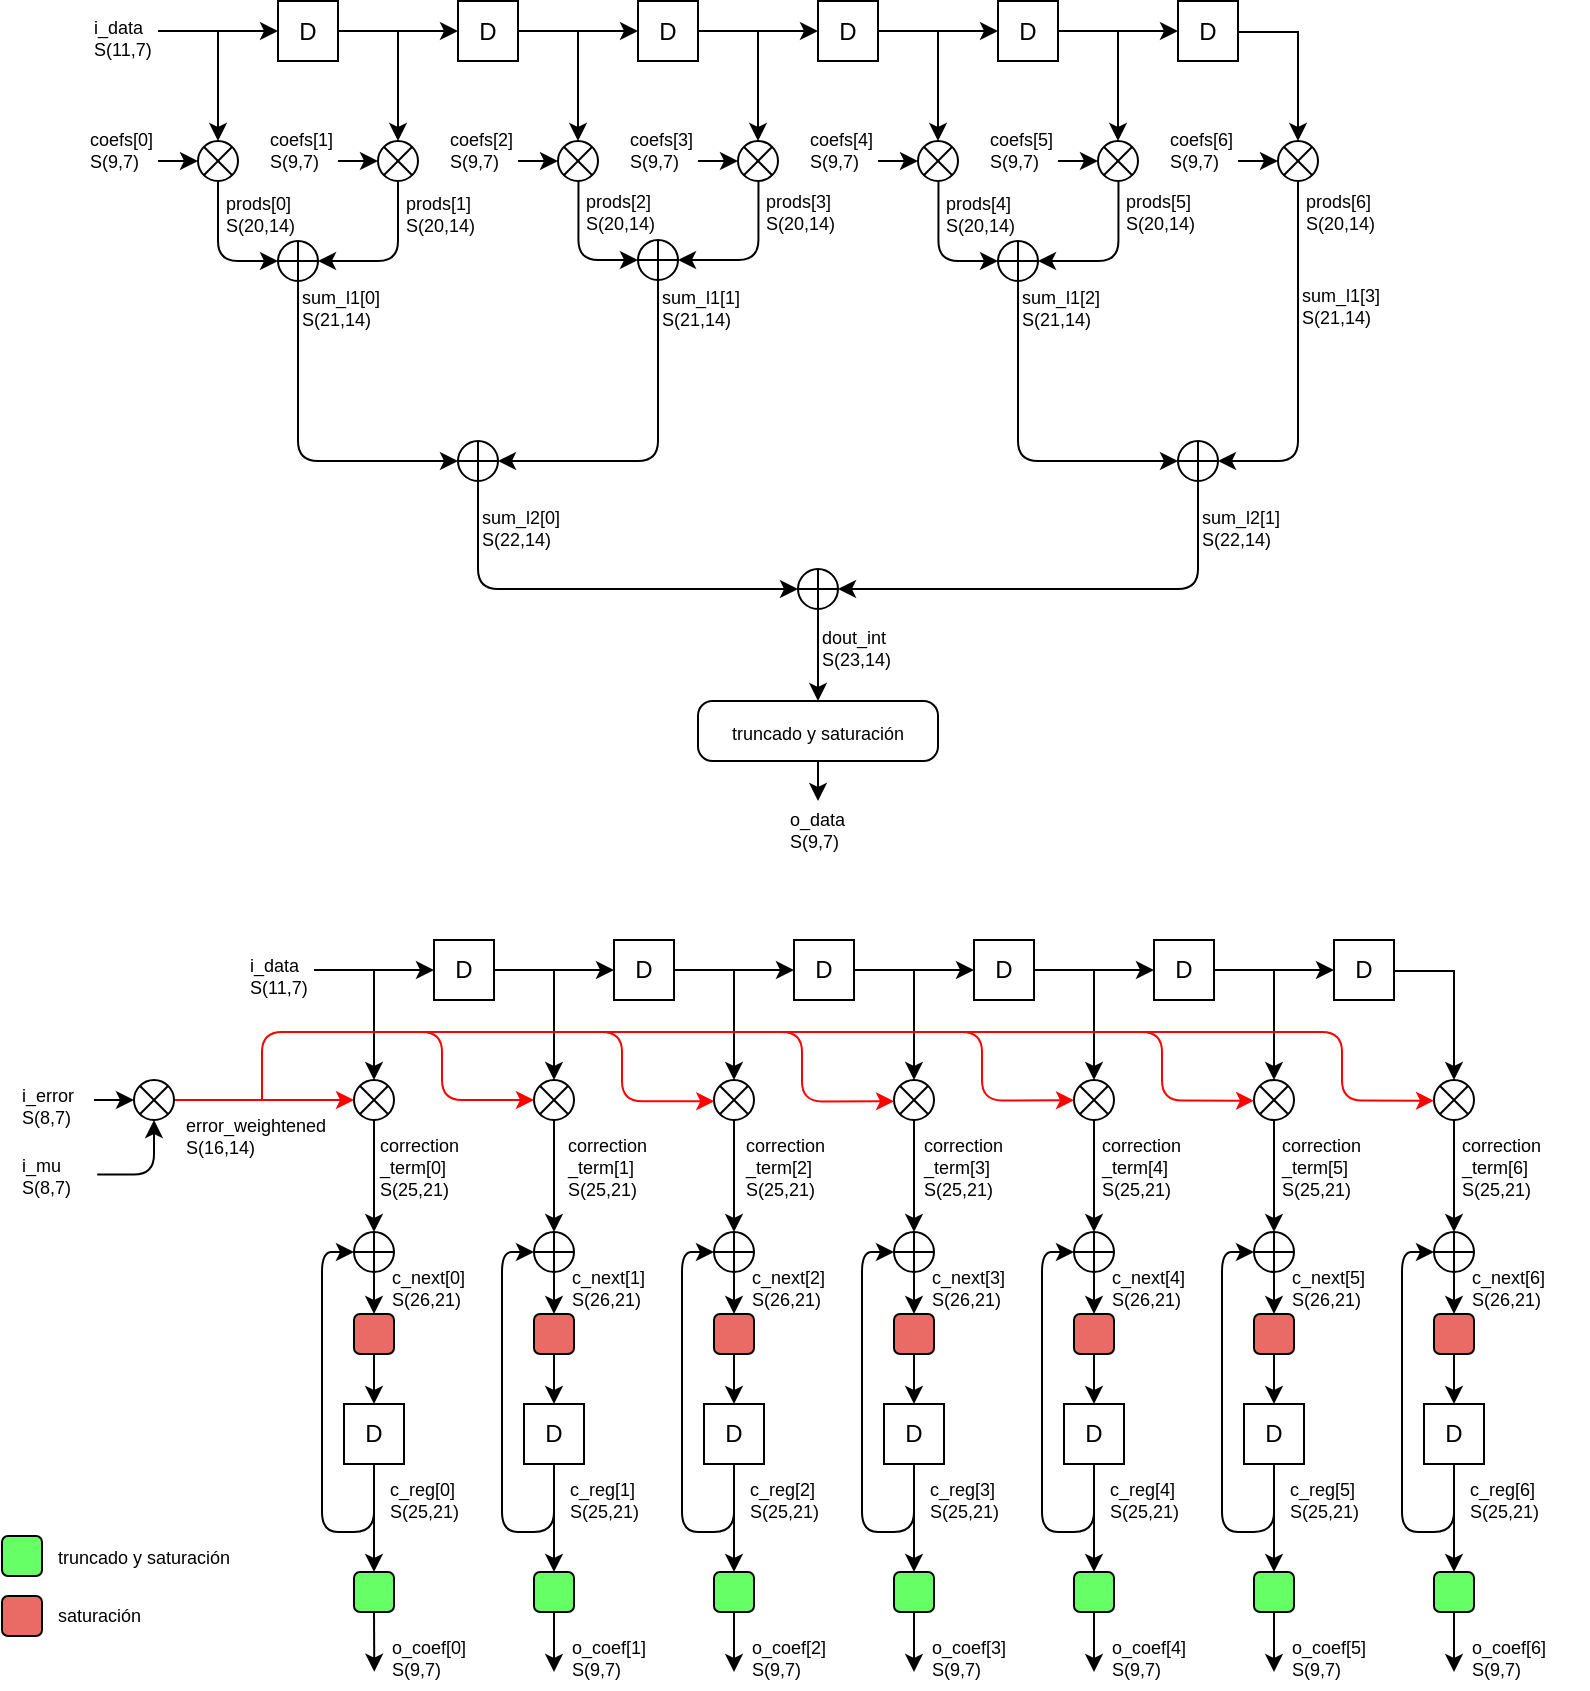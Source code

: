 <mxfile version="11.0.8" type="github"><diagram name="Page-1" id="099fd60b-425b-db50-ffb0-6b813814b670"><mxGraphModel dx="862" dy="432" grid="1" gridSize="10" guides="1" tooltips="1" connect="1" arrows="1" fold="1" page="1" pageScale="1" pageWidth="1100" pageHeight="850" background="#ffffff" math="0" shadow="0"><root><mxCell id="0"/><mxCell id="1" parent="0"/><mxCell id="xc71Y2fSG3ULqE4jsVA_-2" value="D" style="rounded=0;whiteSpace=wrap;html=1;" parent="1" vertex="1"><mxGeometry x="268" y="24.5" width="30" height="30" as="geometry"/></mxCell><mxCell id="xc71Y2fSG3ULqE4jsVA_-3" value="" style="endArrow=classic;html=1;entryX=0;entryY=0.5;entryDx=0;entryDy=0;" parent="1" target="xc71Y2fSG3ULqE4jsVA_-2" edge="1"><mxGeometry width="50" height="50" relative="1" as="geometry"><mxPoint x="208" y="39.5" as="sourcePoint"/><mxPoint x="318" y="74.5" as="targetPoint"/><Array as="points"/></mxGeometry></mxCell><mxCell id="xc71Y2fSG3ULqE4jsVA_-4" value="" style="endArrow=classic;html=1;" parent="1" edge="1"><mxGeometry width="50" height="50" relative="1" as="geometry"><mxPoint x="238" y="39.5" as="sourcePoint"/><mxPoint x="238" y="94.5" as="targetPoint"/><Array as="points"><mxPoint x="238" y="39.5"/></Array></mxGeometry></mxCell><mxCell id="xc71Y2fSG3ULqE4jsVA_-5" value="" style="shape=sumEllipse;perimeter=ellipsePerimeter;whiteSpace=wrap;html=1;backgroundOutline=1;" parent="1" vertex="1"><mxGeometry x="228" y="94.5" width="20" height="20" as="geometry"/></mxCell><mxCell id="xc71Y2fSG3ULqE4jsVA_-6" value="" style="endArrow=classic;html=1;entryX=0;entryY=0.5;entryDx=0;entryDy=0;" parent="1" target="xc71Y2fSG3ULqE4jsVA_-5" edge="1"><mxGeometry width="50" height="50" relative="1" as="geometry"><mxPoint x="208" y="104.5" as="sourcePoint"/><mxPoint x="258" y="134.5" as="targetPoint"/></mxGeometry></mxCell><mxCell id="xc71Y2fSG3ULqE4jsVA_-12" value="D" style="rounded=0;whiteSpace=wrap;html=1;" parent="1" vertex="1"><mxGeometry x="358" y="24.5" width="30" height="30" as="geometry"/></mxCell><mxCell id="xc71Y2fSG3ULqE4jsVA_-13" value="" style="endArrow=classic;html=1;entryX=0;entryY=0.5;entryDx=0;entryDy=0;" parent="1" target="xc71Y2fSG3ULqE4jsVA_-12" edge="1"><mxGeometry width="50" height="50" relative="1" as="geometry"><mxPoint x="298" y="39.5" as="sourcePoint"/><mxPoint x="408" y="74.5" as="targetPoint"/><Array as="points"/></mxGeometry></mxCell><mxCell id="xc71Y2fSG3ULqE4jsVA_-14" value="" style="endArrow=classic;html=1;" parent="1" edge="1"><mxGeometry width="50" height="50" relative="1" as="geometry"><mxPoint x="328" y="39.5" as="sourcePoint"/><mxPoint x="328" y="94.5" as="targetPoint"/><Array as="points"><mxPoint x="328" y="39.5"/></Array></mxGeometry></mxCell><mxCell id="xc71Y2fSG3ULqE4jsVA_-15" value="" style="shape=sumEllipse;perimeter=ellipsePerimeter;whiteSpace=wrap;html=1;backgroundOutline=1;" parent="1" vertex="1"><mxGeometry x="318" y="94.5" width="20" height="20" as="geometry"/></mxCell><mxCell id="xc71Y2fSG3ULqE4jsVA_-16" value="" style="endArrow=classic;html=1;entryX=0;entryY=0.5;entryDx=0;entryDy=0;" parent="1" target="xc71Y2fSG3ULqE4jsVA_-15" edge="1"><mxGeometry width="50" height="50" relative="1" as="geometry"><mxPoint x="298" y="104.5" as="sourcePoint"/><mxPoint x="348" y="134.5" as="targetPoint"/></mxGeometry></mxCell><mxCell id="xc71Y2fSG3ULqE4jsVA_-17" value="D" style="rounded=0;whiteSpace=wrap;html=1;" parent="1" vertex="1"><mxGeometry x="448" y="24.5" width="30" height="30" as="geometry"/></mxCell><mxCell id="xc71Y2fSG3ULqE4jsVA_-18" value="" style="endArrow=classic;html=1;entryX=0;entryY=0.5;entryDx=0;entryDy=0;" parent="1" target="xc71Y2fSG3ULqE4jsVA_-17" edge="1"><mxGeometry width="50" height="50" relative="1" as="geometry"><mxPoint x="388" y="39.5" as="sourcePoint"/><mxPoint x="498" y="74.5" as="targetPoint"/><Array as="points"/></mxGeometry></mxCell><mxCell id="xc71Y2fSG3ULqE4jsVA_-19" value="" style="endArrow=classic;html=1;" parent="1" edge="1"><mxGeometry width="50" height="50" relative="1" as="geometry"><mxPoint x="418" y="39.5" as="sourcePoint"/><mxPoint x="418" y="94.5" as="targetPoint"/><Array as="points"><mxPoint x="418" y="39.5"/></Array></mxGeometry></mxCell><mxCell id="xc71Y2fSG3ULqE4jsVA_-20" value="" style="shape=sumEllipse;perimeter=ellipsePerimeter;whiteSpace=wrap;html=1;backgroundOutline=1;" parent="1" vertex="1"><mxGeometry x="408" y="94.5" width="20" height="20" as="geometry"/></mxCell><mxCell id="xc71Y2fSG3ULqE4jsVA_-21" value="" style="endArrow=classic;html=1;entryX=0;entryY=0.5;entryDx=0;entryDy=0;" parent="1" target="xc71Y2fSG3ULqE4jsVA_-20" edge="1"><mxGeometry width="50" height="50" relative="1" as="geometry"><mxPoint x="388" y="104.5" as="sourcePoint"/><mxPoint x="438" y="134.5" as="targetPoint"/></mxGeometry></mxCell><mxCell id="xc71Y2fSG3ULqE4jsVA_-22" value="D" style="rounded=0;whiteSpace=wrap;html=1;" parent="1" vertex="1"><mxGeometry x="538" y="24.5" width="30" height="30" as="geometry"/></mxCell><mxCell id="xc71Y2fSG3ULqE4jsVA_-23" value="" style="endArrow=classic;html=1;entryX=0;entryY=0.5;entryDx=0;entryDy=0;" parent="1" target="xc71Y2fSG3ULqE4jsVA_-22" edge="1"><mxGeometry width="50" height="50" relative="1" as="geometry"><mxPoint x="478" y="39.5" as="sourcePoint"/><mxPoint x="588" y="74.5" as="targetPoint"/><Array as="points"/></mxGeometry></mxCell><mxCell id="xc71Y2fSG3ULqE4jsVA_-24" value="" style="endArrow=classic;html=1;" parent="1" edge="1"><mxGeometry width="50" height="50" relative="1" as="geometry"><mxPoint x="508" y="39.5" as="sourcePoint"/><mxPoint x="508" y="94.5" as="targetPoint"/><Array as="points"><mxPoint x="508" y="39.5"/></Array></mxGeometry></mxCell><mxCell id="xc71Y2fSG3ULqE4jsVA_-25" value="" style="shape=sumEllipse;perimeter=ellipsePerimeter;whiteSpace=wrap;html=1;backgroundOutline=1;" parent="1" vertex="1"><mxGeometry x="498" y="94.5" width="20" height="20" as="geometry"/></mxCell><mxCell id="xc71Y2fSG3ULqE4jsVA_-26" value="" style="endArrow=classic;html=1;entryX=0;entryY=0.5;entryDx=0;entryDy=0;" parent="1" target="xc71Y2fSG3ULqE4jsVA_-25" edge="1"><mxGeometry width="50" height="50" relative="1" as="geometry"><mxPoint x="478" y="104.5" as="sourcePoint"/><mxPoint x="528" y="134.5" as="targetPoint"/></mxGeometry></mxCell><mxCell id="xc71Y2fSG3ULqE4jsVA_-27" value="D" style="rounded=0;whiteSpace=wrap;html=1;" parent="1" vertex="1"><mxGeometry x="628" y="24.5" width="30" height="30" as="geometry"/></mxCell><mxCell id="xc71Y2fSG3ULqE4jsVA_-28" value="" style="endArrow=classic;html=1;entryX=0;entryY=0.5;entryDx=0;entryDy=0;" parent="1" target="xc71Y2fSG3ULqE4jsVA_-27" edge="1"><mxGeometry width="50" height="50" relative="1" as="geometry"><mxPoint x="568" y="39.5" as="sourcePoint"/><mxPoint x="678" y="74.5" as="targetPoint"/><Array as="points"/></mxGeometry></mxCell><mxCell id="xc71Y2fSG3ULqE4jsVA_-29" value="" style="endArrow=classic;html=1;" parent="1" edge="1"><mxGeometry width="50" height="50" relative="1" as="geometry"><mxPoint x="598" y="39.5" as="sourcePoint"/><mxPoint x="598" y="94.5" as="targetPoint"/><Array as="points"><mxPoint x="598" y="39.5"/></Array></mxGeometry></mxCell><mxCell id="xc71Y2fSG3ULqE4jsVA_-30" value="" style="shape=sumEllipse;perimeter=ellipsePerimeter;whiteSpace=wrap;html=1;backgroundOutline=1;" parent="1" vertex="1"><mxGeometry x="588" y="94.5" width="20" height="20" as="geometry"/></mxCell><mxCell id="xc71Y2fSG3ULqE4jsVA_-31" value="" style="endArrow=classic;html=1;entryX=0;entryY=0.5;entryDx=0;entryDy=0;" parent="1" target="xc71Y2fSG3ULqE4jsVA_-30" edge="1"><mxGeometry width="50" height="50" relative="1" as="geometry"><mxPoint x="568" y="104.5" as="sourcePoint"/><mxPoint x="618" y="134.5" as="targetPoint"/></mxGeometry></mxCell><mxCell id="xc71Y2fSG3ULqE4jsVA_-32" value="D" style="rounded=0;whiteSpace=wrap;html=1;" parent="1" vertex="1"><mxGeometry x="718" y="24.5" width="30" height="30" as="geometry"/></mxCell><mxCell id="xc71Y2fSG3ULqE4jsVA_-33" value="" style="endArrow=classic;html=1;entryX=0;entryY=0.5;entryDx=0;entryDy=0;" parent="1" target="xc71Y2fSG3ULqE4jsVA_-32" edge="1"><mxGeometry width="50" height="50" relative="1" as="geometry"><mxPoint x="658" y="39.5" as="sourcePoint"/><mxPoint x="768" y="74.5" as="targetPoint"/><Array as="points"/></mxGeometry></mxCell><mxCell id="xc71Y2fSG3ULqE4jsVA_-34" value="" style="endArrow=classic;html=1;" parent="1" edge="1"><mxGeometry width="50" height="50" relative="1" as="geometry"><mxPoint x="688" y="39.5" as="sourcePoint"/><mxPoint x="688" y="94.5" as="targetPoint"/><Array as="points"><mxPoint x="688" y="39.5"/></Array></mxGeometry></mxCell><mxCell id="xc71Y2fSG3ULqE4jsVA_-35" value="" style="shape=sumEllipse;perimeter=ellipsePerimeter;whiteSpace=wrap;html=1;backgroundOutline=1;" parent="1" vertex="1"><mxGeometry x="678" y="94.5" width="20" height="20" as="geometry"/></mxCell><mxCell id="xc71Y2fSG3ULqE4jsVA_-36" value="" style="endArrow=classic;html=1;entryX=0;entryY=0.5;entryDx=0;entryDy=0;" parent="1" target="xc71Y2fSG3ULqE4jsVA_-35" edge="1"><mxGeometry width="50" height="50" relative="1" as="geometry"><mxPoint x="658" y="104.5" as="sourcePoint"/><mxPoint x="708" y="134.5" as="targetPoint"/></mxGeometry></mxCell><mxCell id="xc71Y2fSG3ULqE4jsVA_-44" value="" style="endArrow=classic;html=1;" parent="1" edge="1"><mxGeometry width="50" height="50" relative="1" as="geometry"><mxPoint x="778" y="39.5" as="sourcePoint"/><mxPoint x="778" y="94.5" as="targetPoint"/><Array as="points"><mxPoint x="778" y="39.5"/></Array></mxGeometry></mxCell><mxCell id="xc71Y2fSG3ULqE4jsVA_-45" value="" style="shape=sumEllipse;perimeter=ellipsePerimeter;whiteSpace=wrap;html=1;backgroundOutline=1;" parent="1" vertex="1"><mxGeometry x="768" y="94.5" width="20" height="20" as="geometry"/></mxCell><mxCell id="xc71Y2fSG3ULqE4jsVA_-46" value="" style="endArrow=classic;html=1;entryX=0;entryY=0.5;entryDx=0;entryDy=0;" parent="1" target="xc71Y2fSG3ULqE4jsVA_-45" edge="1"><mxGeometry width="50" height="50" relative="1" as="geometry"><mxPoint x="748" y="104.5" as="sourcePoint"/><mxPoint x="798" y="134.5" as="targetPoint"/></mxGeometry></mxCell><mxCell id="xc71Y2fSG3ULqE4jsVA_-48" value="&lt;div style=&quot;font-size: 9px;&quot;&gt;i_data &lt;br style=&quot;font-size: 9px;&quot;&gt;&lt;/div&gt;&lt;div style=&quot;font-size: 9px;&quot;&gt;S(11,7)&lt;/div&gt;" style="text;html=1;resizable=0;points=[];autosize=1;align=left;verticalAlign=top;spacingTop=-4;fontSize=9;" parent="1" vertex="1"><mxGeometry x="174" y="29.5" width="40" height="20" as="geometry"/></mxCell><mxCell id="xc71Y2fSG3ULqE4jsVA_-54" value="&lt;div style=&quot;font-size: 9px;&quot;&gt;coefs[0]&lt;br style=&quot;font-size: 9px;&quot;&gt;&lt;/div&gt;&lt;div style=&quot;font-size: 9px;&quot;&gt;S(9,7)&lt;/div&gt;" style="text;html=1;resizable=0;points=[];autosize=1;align=left;verticalAlign=top;spacingTop=-4;fontSize=9;" parent="1" vertex="1"><mxGeometry x="172" y="85.5" width="40" height="20" as="geometry"/></mxCell><mxCell id="xc71Y2fSG3ULqE4jsVA_-55" value="&lt;div style=&quot;font-size: 9px;&quot;&gt;coefs[1]&lt;br style=&quot;font-size: 9px;&quot;&gt;&lt;/div&gt;&lt;div style=&quot;font-size: 9px;&quot;&gt;S(9,7)&lt;/div&gt;" style="text;html=1;resizable=0;points=[];autosize=1;align=left;verticalAlign=top;spacingTop=-4;fontSize=9;" parent="1" vertex="1"><mxGeometry x="262" y="85.5" width="40" height="20" as="geometry"/></mxCell><mxCell id="xc71Y2fSG3ULqE4jsVA_-58" value="&lt;div style=&quot;font-size: 9px;&quot;&gt;coefs[2]&lt;br style=&quot;font-size: 9px;&quot;&gt;&lt;/div&gt;&lt;div style=&quot;font-size: 9px;&quot;&gt;S(9,7)&lt;/div&gt;" style="text;html=1;resizable=0;points=[];autosize=1;align=left;verticalAlign=top;spacingTop=-4;fontSize=9;" parent="1" vertex="1"><mxGeometry x="352" y="85.5" width="40" height="20" as="geometry"/></mxCell><mxCell id="xc71Y2fSG3ULqE4jsVA_-59" value="&lt;div style=&quot;font-size: 9px;&quot;&gt;coefs[3]&lt;br style=&quot;font-size: 9px;&quot;&gt;&lt;/div&gt;&lt;div style=&quot;font-size: 9px;&quot;&gt;S(9,7)&lt;/div&gt;" style="text;html=1;resizable=0;points=[];autosize=1;align=left;verticalAlign=top;spacingTop=-4;fontSize=9;" parent="1" vertex="1"><mxGeometry x="442" y="85.5" width="40" height="20" as="geometry"/></mxCell><mxCell id="xc71Y2fSG3ULqE4jsVA_-60" value="&lt;div style=&quot;font-size: 9px;&quot;&gt;coefs[4]&lt;br style=&quot;font-size: 9px;&quot;&gt;&lt;/div&gt;&lt;div style=&quot;font-size: 9px;&quot;&gt;S(9,7)&lt;/div&gt;" style="text;html=1;resizable=0;points=[];autosize=1;align=left;verticalAlign=top;spacingTop=-4;fontSize=9;" parent="1" vertex="1"><mxGeometry x="532" y="85.5" width="40" height="20" as="geometry"/></mxCell><mxCell id="xc71Y2fSG3ULqE4jsVA_-61" value="&lt;div style=&quot;font-size: 9px;&quot;&gt;coefs[5]&lt;br style=&quot;font-size: 9px;&quot;&gt;&lt;/div&gt;&lt;div style=&quot;font-size: 9px;&quot;&gt;S(9,7)&lt;/div&gt;" style="text;html=1;resizable=0;points=[];autosize=1;align=left;verticalAlign=top;spacingTop=-4;fontSize=9;" parent="1" vertex="1"><mxGeometry x="622" y="85.5" width="40" height="20" as="geometry"/></mxCell><mxCell id="xc71Y2fSG3ULqE4jsVA_-62" value="&lt;div style=&quot;font-size: 9px;&quot;&gt;coefs[6]&lt;br style=&quot;font-size: 9px;&quot;&gt;&lt;/div&gt;&lt;div style=&quot;font-size: 9px;&quot;&gt;S(9,7)&lt;/div&gt;" style="text;html=1;resizable=0;points=[];autosize=1;align=left;verticalAlign=top;spacingTop=-4;fontSize=9;" parent="1" vertex="1"><mxGeometry x="712" y="85.5" width="40" height="20" as="geometry"/></mxCell><mxCell id="xc71Y2fSG3ULqE4jsVA_-72" value="" style="endArrow=none;html=1;fontSize=6;entryX=1;entryY=0.5;entryDx=0;entryDy=0;" parent="1" edge="1"><mxGeometry width="50" height="50" relative="1" as="geometry"><mxPoint x="777.5" y="40" as="sourcePoint"/><mxPoint x="747.5" y="40" as="targetPoint"/></mxGeometry></mxCell><mxCell id="xc71Y2fSG3ULqE4jsVA_-75" value="" style="shape=orEllipse;perimeter=ellipsePerimeter;whiteSpace=wrap;html=1;backgroundOutline=1;fontSize=6;" parent="1" vertex="1"><mxGeometry x="268" y="144.5" width="20" height="20" as="geometry"/></mxCell><mxCell id="xc71Y2fSG3ULqE4jsVA_-76" value="" style="edgeStyle=segmentEdgeStyle;endArrow=classic;html=1;fontSize=6;exitX=0.5;exitY=1;exitDx=0;exitDy=0;entryX=0;entryY=0.5;entryDx=0;entryDy=0;" parent="1" source="xc71Y2fSG3ULqE4jsVA_-5" target="xc71Y2fSG3ULqE4jsVA_-75" edge="1"><mxGeometry width="50" height="50" relative="1" as="geometry"><mxPoint x="208" y="234.5" as="sourcePoint"/><mxPoint x="258" y="184.5" as="targetPoint"/><Array as="points"><mxPoint x="238" y="154.5"/></Array></mxGeometry></mxCell><mxCell id="xc71Y2fSG3ULqE4jsVA_-78" value="" style="edgeStyle=segmentEdgeStyle;endArrow=classic;html=1;fontSize=6;entryX=1;entryY=0.5;entryDx=0;entryDy=0;exitX=0.5;exitY=1;exitDx=0;exitDy=0;" parent="1" source="xc71Y2fSG3ULqE4jsVA_-15" target="xc71Y2fSG3ULqE4jsVA_-75" edge="1"><mxGeometry width="50" height="50" relative="1" as="geometry"><mxPoint x="208" y="234.5" as="sourcePoint"/><mxPoint x="258" y="184.5" as="targetPoint"/><Array as="points"><mxPoint x="328" y="154.5"/></Array></mxGeometry></mxCell><mxCell id="xc71Y2fSG3ULqE4jsVA_-80" value="" style="shape=orEllipse;perimeter=ellipsePerimeter;whiteSpace=wrap;html=1;backgroundOutline=1;fontSize=6;" parent="1" vertex="1"><mxGeometry x="448" y="144" width="20" height="20" as="geometry"/></mxCell><mxCell id="xc71Y2fSG3ULqE4jsVA_-81" value="" style="edgeStyle=segmentEdgeStyle;endArrow=classic;html=1;fontSize=6;exitX=0.5;exitY=1;exitDx=0;exitDy=0;entryX=0;entryY=0.5;entryDx=0;entryDy=0;" parent="1" target="xc71Y2fSG3ULqE4jsVA_-80" edge="1"><mxGeometry width="50" height="50" relative="1" as="geometry"><mxPoint x="418.238" y="114.19" as="sourcePoint"/><mxPoint x="438" y="184" as="targetPoint"/><Array as="points"><mxPoint x="418" y="154"/></Array></mxGeometry></mxCell><mxCell id="xc71Y2fSG3ULqE4jsVA_-82" value="" style="edgeStyle=segmentEdgeStyle;endArrow=classic;html=1;fontSize=6;entryX=1;entryY=0.5;entryDx=0;entryDy=0;exitX=0.5;exitY=1;exitDx=0;exitDy=0;" parent="1" target="xc71Y2fSG3ULqE4jsVA_-80" edge="1"><mxGeometry width="50" height="50" relative="1" as="geometry"><mxPoint x="508.238" y="114.19" as="sourcePoint"/><mxPoint x="438" y="184" as="targetPoint"/><Array as="points"><mxPoint x="508" y="154"/></Array></mxGeometry></mxCell><mxCell id="xc71Y2fSG3ULqE4jsVA_-84" value="" style="shape=orEllipse;perimeter=ellipsePerimeter;whiteSpace=wrap;html=1;backgroundOutline=1;fontSize=6;" parent="1" vertex="1"><mxGeometry x="628" y="144.5" width="20" height="20" as="geometry"/></mxCell><mxCell id="xc71Y2fSG3ULqE4jsVA_-85" value="" style="edgeStyle=segmentEdgeStyle;endArrow=classic;html=1;fontSize=6;exitX=0.5;exitY=1;exitDx=0;exitDy=0;entryX=0;entryY=0.5;entryDx=0;entryDy=0;" parent="1" target="xc71Y2fSG3ULqE4jsVA_-84" edge="1"><mxGeometry width="50" height="50" relative="1" as="geometry"><mxPoint x="598.238" y="114.69" as="sourcePoint"/><mxPoint x="618" y="184.5" as="targetPoint"/><Array as="points"><mxPoint x="598" y="154.5"/></Array></mxGeometry></mxCell><mxCell id="xc71Y2fSG3ULqE4jsVA_-86" value="" style="edgeStyle=segmentEdgeStyle;endArrow=classic;html=1;fontSize=6;entryX=1;entryY=0.5;entryDx=0;entryDy=0;exitX=0.5;exitY=1;exitDx=0;exitDy=0;" parent="1" target="xc71Y2fSG3ULqE4jsVA_-84" edge="1"><mxGeometry width="50" height="50" relative="1" as="geometry"><mxPoint x="688.238" y="114.69" as="sourcePoint"/><mxPoint x="618" y="184.5" as="targetPoint"/><Array as="points"><mxPoint x="688" y="154.5"/></Array></mxGeometry></mxCell><mxCell id="xc71Y2fSG3ULqE4jsVA_-89" value="" style="shape=orEllipse;perimeter=ellipsePerimeter;whiteSpace=wrap;html=1;backgroundOutline=1;fontSize=6;" parent="1" vertex="1"><mxGeometry x="358" y="244.5" width="20" height="20" as="geometry"/></mxCell><mxCell id="xc71Y2fSG3ULqE4jsVA_-90" value="" style="edgeStyle=segmentEdgeStyle;endArrow=classic;html=1;fontSize=6;exitX=0.5;exitY=1;exitDx=0;exitDy=0;entryX=0;entryY=0.5;entryDx=0;entryDy=0;" parent="1" source="xc71Y2fSG3ULqE4jsVA_-75" target="xc71Y2fSG3ULqE4jsVA_-89" edge="1"><mxGeometry width="50" height="50" relative="1" as="geometry"><mxPoint x="328" y="214.5" as="sourcePoint"/><mxPoint x="348" y="284.5" as="targetPoint"/><Array as="points"><mxPoint x="278" y="254.5"/></Array></mxGeometry></mxCell><mxCell id="xc71Y2fSG3ULqE4jsVA_-91" value="" style="edgeStyle=segmentEdgeStyle;endArrow=classic;html=1;fontSize=6;entryX=1;entryY=0.5;entryDx=0;entryDy=0;exitX=0.5;exitY=1;exitDx=0;exitDy=0;" parent="1" source="xc71Y2fSG3ULqE4jsVA_-80" target="xc71Y2fSG3ULqE4jsVA_-89" edge="1"><mxGeometry width="50" height="50" relative="1" as="geometry"><mxPoint x="418" y="214.5" as="sourcePoint"/><mxPoint x="348" y="284.5" as="targetPoint"/><Array as="points"><mxPoint x="458" y="254.5"/></Array></mxGeometry></mxCell><mxCell id="xc71Y2fSG3ULqE4jsVA_-105" value="" style="shape=orEllipse;perimeter=ellipsePerimeter;whiteSpace=wrap;html=1;backgroundOutline=1;fontSize=6;" parent="1" vertex="1"><mxGeometry x="718" y="244.5" width="20" height="20" as="geometry"/></mxCell><mxCell id="xc71Y2fSG3ULqE4jsVA_-107" value="" style="edgeStyle=segmentEdgeStyle;endArrow=classic;html=1;fontSize=6;entryX=1;entryY=0.5;entryDx=0;entryDy=0;exitX=0.5;exitY=1;exitDx=0;exitDy=0;" parent="1" source="xc71Y2fSG3ULqE4jsVA_-45" target="xc71Y2fSG3ULqE4jsVA_-105" edge="1"><mxGeometry width="50" height="50" relative="1" as="geometry"><mxPoint x="818" y="164.5" as="sourcePoint"/><mxPoint x="708" y="284.5" as="targetPoint"/><Array as="points"><mxPoint x="778" y="254.5"/></Array></mxGeometry></mxCell><mxCell id="xc71Y2fSG3ULqE4jsVA_-109" value="" style="edgeStyle=segmentEdgeStyle;endArrow=classic;html=1;fontSize=6;entryX=0;entryY=0.5;entryDx=0;entryDy=0;exitX=0.5;exitY=1;exitDx=0;exitDy=0;" parent="1" source="xc71Y2fSG3ULqE4jsVA_-84" target="xc71Y2fSG3ULqE4jsVA_-105" edge="1"><mxGeometry width="50" height="50" relative="1" as="geometry"><mxPoint x="638" y="234.5" as="sourcePoint"/><mxPoint x="648" y="334.5" as="targetPoint"/><Array as="points"><mxPoint x="638" y="254.5"/></Array></mxGeometry></mxCell><mxCell id="xc71Y2fSG3ULqE4jsVA_-113" style="edgeStyle=elbowEdgeStyle;rounded=0;orthogonalLoop=1;jettySize=auto;html=1;fontSize=6;" parent="1" source="xc71Y2fSG3ULqE4jsVA_-110" edge="1"><mxGeometry relative="1" as="geometry"><mxPoint x="538" y="374.5" as="targetPoint"/></mxGeometry></mxCell><mxCell id="xc71Y2fSG3ULqE4jsVA_-110" value="" style="shape=orEllipse;perimeter=ellipsePerimeter;whiteSpace=wrap;html=1;backgroundOutline=1;fontSize=6;" parent="1" vertex="1"><mxGeometry x="528" y="308.5" width="20" height="20" as="geometry"/></mxCell><mxCell id="xc71Y2fSG3ULqE4jsVA_-111" value="" style="edgeStyle=segmentEdgeStyle;endArrow=classic;html=1;fontSize=6;entryX=0;entryY=0.5;entryDx=0;entryDy=0;exitX=0.5;exitY=1;exitDx=0;exitDy=0;" parent="1" source="xc71Y2fSG3ULqE4jsVA_-89" target="xc71Y2fSG3ULqE4jsVA_-110" edge="1"><mxGeometry width="50" height="50" relative="1" as="geometry"><mxPoint x="178" y="404.5" as="sourcePoint"/><mxPoint x="228" y="354.5" as="targetPoint"/><Array as="points"><mxPoint x="368" y="318.5"/></Array></mxGeometry></mxCell><mxCell id="xc71Y2fSG3ULqE4jsVA_-112" value="" style="edgeStyle=segmentEdgeStyle;endArrow=classic;html=1;fontSize=6;entryX=1;entryY=0.5;entryDx=0;entryDy=0;exitX=0.5;exitY=1;exitDx=0;exitDy=0;" parent="1" source="xc71Y2fSG3ULqE4jsVA_-105" target="xc71Y2fSG3ULqE4jsVA_-110" edge="1"><mxGeometry width="50" height="50" relative="1" as="geometry"><mxPoint x="458" y="318.5" as="sourcePoint"/><mxPoint x="618" y="372.5" as="targetPoint"/><Array as="points"><mxPoint x="728" y="318.5"/></Array></mxGeometry></mxCell><mxCell id="WWG9YgA6vT6kf5dScbc2-1" value="&lt;div style=&quot;font-size: 9px;&quot;&gt;prods[0]&lt;br style=&quot;font-size: 9px;&quot;&gt;&lt;/div&gt;&lt;div style=&quot;font-size: 9px;&quot;&gt;S(20,14)&lt;/div&gt;" style="text;html=1;resizable=0;points=[];autosize=1;align=left;verticalAlign=top;spacingTop=-4;fontSize=9;" parent="1" vertex="1"><mxGeometry x="240" y="117.5" width="40" height="20" as="geometry"/></mxCell><mxCell id="WWG9YgA6vT6kf5dScbc2-2" value="&lt;div style=&quot;font-size: 9px;&quot;&gt;prods[1]&lt;br style=&quot;font-size: 9px;&quot;&gt;&lt;/div&gt;&lt;div style=&quot;font-size: 9px;&quot;&gt;S(20,14)&lt;/div&gt;" style="text;html=1;resizable=0;points=[];autosize=1;align=left;verticalAlign=top;spacingTop=-4;fontSize=9;" parent="1" vertex="1"><mxGeometry x="330" y="117.5" width="40" height="20" as="geometry"/></mxCell><mxCell id="WWG9YgA6vT6kf5dScbc2-3" value="&lt;div style=&quot;font-size: 9px;&quot;&gt;prods[2]&lt;br style=&quot;font-size: 9px;&quot;&gt;&lt;/div&gt;&lt;div style=&quot;font-size: 9px;&quot;&gt;S(20,14)&lt;/div&gt;" style="text;html=1;resizable=0;points=[];autosize=1;align=left;verticalAlign=top;spacingTop=-4;fontSize=9;" parent="1" vertex="1"><mxGeometry x="420" y="117" width="40" height="20" as="geometry"/></mxCell><mxCell id="WWG9YgA6vT6kf5dScbc2-4" value="&lt;div style=&quot;font-size: 9px;&quot;&gt;prods[3]&lt;br style=&quot;font-size: 9px;&quot;&gt;&lt;/div&gt;&lt;div style=&quot;font-size: 9px;&quot;&gt;S(20,14)&lt;/div&gt;" style="text;html=1;resizable=0;points=[];autosize=1;align=left;verticalAlign=top;spacingTop=-4;fontSize=9;" parent="1" vertex="1"><mxGeometry x="510" y="117" width="40" height="20" as="geometry"/></mxCell><mxCell id="WWG9YgA6vT6kf5dScbc2-5" value="&lt;div style=&quot;font-size: 9px;&quot;&gt;prods[4]&lt;br style=&quot;font-size: 9px;&quot;&gt;&lt;/div&gt;&lt;div style=&quot;font-size: 9px;&quot;&gt;S(20,14)&lt;/div&gt;" style="text;html=1;resizable=0;points=[];autosize=1;align=left;verticalAlign=top;spacingTop=-4;fontSize=9;" parent="1" vertex="1"><mxGeometry x="600" y="117.5" width="40" height="20" as="geometry"/></mxCell><mxCell id="WWG9YgA6vT6kf5dScbc2-6" value="&lt;div style=&quot;font-size: 9px;&quot;&gt;prods[5]&lt;br style=&quot;font-size: 9px;&quot;&gt;&lt;/div&gt;&lt;div style=&quot;font-size: 9px;&quot;&gt;S(20,14)&lt;/div&gt;" style="text;html=1;resizable=0;points=[];autosize=1;align=left;verticalAlign=top;spacingTop=-4;fontSize=9;" parent="1" vertex="1"><mxGeometry x="690" y="117" width="40" height="20" as="geometry"/></mxCell><mxCell id="WWG9YgA6vT6kf5dScbc2-7" value="&lt;div style=&quot;font-size: 9px;&quot;&gt;prods[6]&lt;br style=&quot;font-size: 9px;&quot;&gt;&lt;/div&gt;&lt;div style=&quot;font-size: 9px;&quot;&gt;S(20,14)&lt;/div&gt;" style="text;html=1;resizable=0;points=[];autosize=1;align=left;verticalAlign=top;spacingTop=-4;fontSize=9;" parent="1" vertex="1"><mxGeometry x="780" y="117" width="40" height="20" as="geometry"/></mxCell><mxCell id="WWG9YgA6vT6kf5dScbc2-8" value="&lt;div style=&quot;font-size: 9px;&quot;&gt;sum_l1[0]&lt;br style=&quot;font-size: 9px;&quot;&gt;&lt;/div&gt;&lt;div style=&quot;font-size: 9px;&quot;&gt;S(21,14)&lt;/div&gt;" style="text;html=1;resizable=0;points=[];autosize=1;align=left;verticalAlign=top;spacingTop=-4;fontSize=9;" parent="1" vertex="1"><mxGeometry x="278" y="164.5" width="50" height="20" as="geometry"/></mxCell><mxCell id="WWG9YgA6vT6kf5dScbc2-9" value="&lt;div style=&quot;font-size: 9px;&quot;&gt;sum_l1[1]&lt;br style=&quot;font-size: 9px;&quot;&gt;&lt;/div&gt;&lt;div style=&quot;font-size: 9px;&quot;&gt;S(21,14)&lt;/div&gt;" style="text;html=1;resizable=0;points=[];autosize=1;align=left;verticalAlign=top;spacingTop=-4;fontSize=9;" parent="1" vertex="1"><mxGeometry x="458" y="164.5" width="50" height="20" as="geometry"/></mxCell><mxCell id="WWG9YgA6vT6kf5dScbc2-10" value="&lt;div style=&quot;font-size: 9px;&quot;&gt;sum_l1[2]&lt;br style=&quot;font-size: 9px;&quot;&gt;&lt;/div&gt;&lt;div style=&quot;font-size: 9px;&quot;&gt;S(21,14)&lt;/div&gt;" style="text;html=1;resizable=0;points=[];autosize=1;align=left;verticalAlign=top;spacingTop=-4;fontSize=9;" parent="1" vertex="1"><mxGeometry x="638" y="164.5" width="50" height="20" as="geometry"/></mxCell><mxCell id="WWG9YgA6vT6kf5dScbc2-11" value="&lt;div style=&quot;font-size: 9px;&quot;&gt;sum_l1[3]&lt;br style=&quot;font-size: 9px;&quot;&gt;&lt;/div&gt;&lt;div style=&quot;font-size: 9px;&quot;&gt;S(21,14)&lt;/div&gt;" style="text;html=1;resizable=0;points=[];autosize=1;align=left;verticalAlign=top;spacingTop=-4;fontSize=9;" parent="1" vertex="1"><mxGeometry x="778" y="164" width="50" height="20" as="geometry"/></mxCell><mxCell id="WWG9YgA6vT6kf5dScbc2-12" value="&lt;div style=&quot;font-size: 9px;&quot;&gt;sum_l2[0]&lt;br style=&quot;font-size: 9px;&quot;&gt;&lt;/div&gt;&lt;div style=&quot;font-size: 9px;&quot;&gt;S(22,14)&lt;/div&gt;" style="text;html=1;resizable=0;points=[];autosize=1;align=left;verticalAlign=top;spacingTop=-4;fontSize=9;" parent="1" vertex="1"><mxGeometry x="368" y="274.5" width="50" height="20" as="geometry"/></mxCell><mxCell id="WWG9YgA6vT6kf5dScbc2-13" value="&lt;div style=&quot;font-size: 9px;&quot;&gt;sum_l2[1]&lt;br style=&quot;font-size: 9px;&quot;&gt;&lt;/div&gt;&lt;div style=&quot;font-size: 9px;&quot;&gt;S(22,14)&lt;/div&gt;" style="text;html=1;resizable=0;points=[];autosize=1;align=left;verticalAlign=top;spacingTop=-4;fontSize=9;" parent="1" vertex="1"><mxGeometry x="728" y="274.5" width="50" height="20" as="geometry"/></mxCell><mxCell id="WWG9YgA6vT6kf5dScbc2-14" value="&lt;div style=&quot;font-size: 9px;&quot;&gt;dout_int&lt;br style=&quot;font-size: 9px;&quot;&gt;&lt;/div&gt;&lt;div style=&quot;font-size: 9px;&quot;&gt;S(23,14)&lt;/div&gt;" style="text;html=1;resizable=0;points=[];autosize=1;align=left;verticalAlign=top;spacingTop=-4;fontSize=9;" parent="1" vertex="1"><mxGeometry x="538" y="334.5" width="40" height="20" as="geometry"/></mxCell><mxCell id="WWG9YgA6vT6kf5dScbc2-15" value="&lt;font style=&quot;font-size: 9px&quot;&gt;truncado y saturación&lt;/font&gt;" style="rounded=1;whiteSpace=wrap;html=1;arcSize=24;verticalAlign=middle;labelPosition=center;verticalLabelPosition=middle;align=center;" parent="1" vertex="1"><mxGeometry x="478" y="374.5" width="120" height="30" as="geometry"/></mxCell><mxCell id="WWG9YgA6vT6kf5dScbc2-16" value="" style="endArrow=classic;html=1;exitX=0.5;exitY=1;exitDx=0;exitDy=0;entryX=0.4;entryY=-0.05;entryDx=0;entryDy=0;entryPerimeter=0;" parent="1" source="WWG9YgA6vT6kf5dScbc2-15" edge="1" target="WWG9YgA6vT6kf5dScbc2-17"><mxGeometry width="50" height="50" relative="1" as="geometry"><mxPoint x="528" y="424.5" as="sourcePoint"/><mxPoint x="538" y="414.5" as="targetPoint"/></mxGeometry></mxCell><mxCell id="WWG9YgA6vT6kf5dScbc2-17" value="&lt;div style=&quot;font-size: 9px;&quot;&gt;o_data&lt;br style=&quot;font-size: 9px;&quot;&gt;&lt;/div&gt;&lt;div style=&quot;font-size: 9px;&quot;&gt;S(9,7)&lt;/div&gt;" style="text;html=1;resizable=0;points=[];autosize=1;align=left;verticalAlign=top;spacingTop=-4;fontSize=9;" parent="1" vertex="1"><mxGeometry x="522" y="425.5" width="40" height="20" as="geometry"/></mxCell><mxCell id="I7S-5G-hyYuja_NKJrpl-1" value="D" style="rounded=0;whiteSpace=wrap;html=1;" vertex="1" parent="1"><mxGeometry x="346" y="494" width="30" height="30" as="geometry"/></mxCell><mxCell id="I7S-5G-hyYuja_NKJrpl-2" value="" style="endArrow=classic;html=1;entryX=0;entryY=0.5;entryDx=0;entryDy=0;" edge="1" target="I7S-5G-hyYuja_NKJrpl-1" parent="1"><mxGeometry width="50" height="50" relative="1" as="geometry"><mxPoint x="286" y="509" as="sourcePoint"/><mxPoint x="396" y="544" as="targetPoint"/><Array as="points"/></mxGeometry></mxCell><mxCell id="I7S-5G-hyYuja_NKJrpl-3" value="" style="endArrow=classic;html=1;" edge="1" parent="1"><mxGeometry width="50" height="50" relative="1" as="geometry"><mxPoint x="316" y="509" as="sourcePoint"/><mxPoint x="316" y="564" as="targetPoint"/><Array as="points"><mxPoint x="316" y="509"/></Array></mxGeometry></mxCell><mxCell id="I7S-5G-hyYuja_NKJrpl-4" value="" style="shape=sumEllipse;perimeter=ellipsePerimeter;whiteSpace=wrap;html=1;backgroundOutline=1;" vertex="1" parent="1"><mxGeometry x="306" y="564" width="20" height="20" as="geometry"/></mxCell><mxCell id="I7S-5G-hyYuja_NKJrpl-5" value="" style="endArrow=classic;html=1;entryX=0;entryY=0.5;entryDx=0;entryDy=0;exitX=1;exitY=0.5;exitDx=0;exitDy=0;fillColor=#f8cecc;strokeColor=#FF0000;" edge="1" target="I7S-5G-hyYuja_NKJrpl-4" parent="1" source="I7S-5G-hyYuja_NKJrpl-81"><mxGeometry width="50" height="50" relative="1" as="geometry"><mxPoint x="250" y="574" as="sourcePoint"/><mxPoint x="270" y="574" as="targetPoint"/></mxGeometry></mxCell><mxCell id="I7S-5G-hyYuja_NKJrpl-6" value="D" style="rounded=0;whiteSpace=wrap;html=1;" vertex="1" parent="1"><mxGeometry x="436" y="494" width="30" height="30" as="geometry"/></mxCell><mxCell id="I7S-5G-hyYuja_NKJrpl-7" value="" style="endArrow=classic;html=1;entryX=0;entryY=0.5;entryDx=0;entryDy=0;" edge="1" target="I7S-5G-hyYuja_NKJrpl-6" parent="1"><mxGeometry width="50" height="50" relative="1" as="geometry"><mxPoint x="376" y="509" as="sourcePoint"/><mxPoint x="486" y="544" as="targetPoint"/><Array as="points"/></mxGeometry></mxCell><mxCell id="I7S-5G-hyYuja_NKJrpl-8" value="" style="endArrow=classic;html=1;" edge="1" parent="1"><mxGeometry width="50" height="50" relative="1" as="geometry"><mxPoint x="406" y="509" as="sourcePoint"/><mxPoint x="406" y="564" as="targetPoint"/><Array as="points"><mxPoint x="406" y="509"/></Array></mxGeometry></mxCell><mxCell id="I7S-5G-hyYuja_NKJrpl-9" value="" style="shape=sumEllipse;perimeter=ellipsePerimeter;whiteSpace=wrap;html=1;backgroundOutline=1;" vertex="1" parent="1"><mxGeometry x="396" y="564" width="20" height="20" as="geometry"/></mxCell><mxCell id="I7S-5G-hyYuja_NKJrpl-11" value="D" style="rounded=0;whiteSpace=wrap;html=1;" vertex="1" parent="1"><mxGeometry x="526" y="494" width="30" height="30" as="geometry"/></mxCell><mxCell id="I7S-5G-hyYuja_NKJrpl-12" value="" style="endArrow=classic;html=1;entryX=0;entryY=0.5;entryDx=0;entryDy=0;" edge="1" target="I7S-5G-hyYuja_NKJrpl-11" parent="1"><mxGeometry width="50" height="50" relative="1" as="geometry"><mxPoint x="466" y="509" as="sourcePoint"/><mxPoint x="576" y="544" as="targetPoint"/><Array as="points"/></mxGeometry></mxCell><mxCell id="I7S-5G-hyYuja_NKJrpl-13" value="" style="endArrow=classic;html=1;" edge="1" parent="1"><mxGeometry width="50" height="50" relative="1" as="geometry"><mxPoint x="496" y="509" as="sourcePoint"/><mxPoint x="496" y="564" as="targetPoint"/><Array as="points"><mxPoint x="496" y="509"/></Array></mxGeometry></mxCell><mxCell id="I7S-5G-hyYuja_NKJrpl-93" style="edgeStyle=orthogonalEdgeStyle;rounded=0;orthogonalLoop=1;jettySize=auto;html=1;exitX=0.5;exitY=1;exitDx=0;exitDy=0;fontSize=9;" edge="1" parent="1" source="I7S-5G-hyYuja_NKJrpl-14"><mxGeometry relative="1" as="geometry"><mxPoint x="496" y="640" as="targetPoint"/></mxGeometry></mxCell><mxCell id="I7S-5G-hyYuja_NKJrpl-14" value="" style="shape=sumEllipse;perimeter=ellipsePerimeter;whiteSpace=wrap;html=1;backgroundOutline=1;" vertex="1" parent="1"><mxGeometry x="486" y="564" width="20" height="20" as="geometry"/></mxCell><mxCell id="I7S-5G-hyYuja_NKJrpl-16" value="D" style="rounded=0;whiteSpace=wrap;html=1;" vertex="1" parent="1"><mxGeometry x="616" y="494" width="30" height="30" as="geometry"/></mxCell><mxCell id="I7S-5G-hyYuja_NKJrpl-17" value="" style="endArrow=classic;html=1;entryX=0;entryY=0.5;entryDx=0;entryDy=0;" edge="1" target="I7S-5G-hyYuja_NKJrpl-16" parent="1"><mxGeometry width="50" height="50" relative="1" as="geometry"><mxPoint x="556" y="509" as="sourcePoint"/><mxPoint x="666" y="544" as="targetPoint"/><Array as="points"/></mxGeometry></mxCell><mxCell id="I7S-5G-hyYuja_NKJrpl-18" value="" style="endArrow=classic;html=1;" edge="1" parent="1"><mxGeometry width="50" height="50" relative="1" as="geometry"><mxPoint x="586" y="509" as="sourcePoint"/><mxPoint x="586" y="564" as="targetPoint"/><Array as="points"><mxPoint x="586" y="509"/></Array></mxGeometry></mxCell><mxCell id="I7S-5G-hyYuja_NKJrpl-94" style="edgeStyle=orthogonalEdgeStyle;rounded=0;orthogonalLoop=1;jettySize=auto;html=1;exitX=0.5;exitY=1;exitDx=0;exitDy=0;fontSize=9;" edge="1" parent="1" source="I7S-5G-hyYuja_NKJrpl-19"><mxGeometry relative="1" as="geometry"><mxPoint x="586" y="640" as="targetPoint"/></mxGeometry></mxCell><mxCell id="I7S-5G-hyYuja_NKJrpl-19" value="" style="shape=sumEllipse;perimeter=ellipsePerimeter;whiteSpace=wrap;html=1;backgroundOutline=1;" vertex="1" parent="1"><mxGeometry x="576" y="564" width="20" height="20" as="geometry"/></mxCell><mxCell id="I7S-5G-hyYuja_NKJrpl-21" value="D" style="rounded=0;whiteSpace=wrap;html=1;" vertex="1" parent="1"><mxGeometry x="706" y="494" width="30" height="30" as="geometry"/></mxCell><mxCell id="I7S-5G-hyYuja_NKJrpl-22" value="" style="endArrow=classic;html=1;entryX=0;entryY=0.5;entryDx=0;entryDy=0;" edge="1" target="I7S-5G-hyYuja_NKJrpl-21" parent="1"><mxGeometry width="50" height="50" relative="1" as="geometry"><mxPoint x="646" y="509" as="sourcePoint"/><mxPoint x="756" y="544" as="targetPoint"/><Array as="points"/></mxGeometry></mxCell><mxCell id="I7S-5G-hyYuja_NKJrpl-23" value="" style="endArrow=classic;html=1;" edge="1" parent="1"><mxGeometry width="50" height="50" relative="1" as="geometry"><mxPoint x="676" y="509" as="sourcePoint"/><mxPoint x="676" y="564" as="targetPoint"/><Array as="points"><mxPoint x="676" y="509"/></Array></mxGeometry></mxCell><mxCell id="I7S-5G-hyYuja_NKJrpl-95" style="edgeStyle=orthogonalEdgeStyle;rounded=0;orthogonalLoop=1;jettySize=auto;html=1;exitX=0.5;exitY=1;exitDx=0;exitDy=0;fontSize=9;" edge="1" parent="1" source="I7S-5G-hyYuja_NKJrpl-24"><mxGeometry relative="1" as="geometry"><mxPoint x="676" y="640" as="targetPoint"/></mxGeometry></mxCell><mxCell id="I7S-5G-hyYuja_NKJrpl-24" value="" style="shape=sumEllipse;perimeter=ellipsePerimeter;whiteSpace=wrap;html=1;backgroundOutline=1;" vertex="1" parent="1"><mxGeometry x="666" y="564" width="20" height="20" as="geometry"/></mxCell><mxCell id="I7S-5G-hyYuja_NKJrpl-26" value="D" style="rounded=0;whiteSpace=wrap;html=1;" vertex="1" parent="1"><mxGeometry x="796" y="494" width="30" height="30" as="geometry"/></mxCell><mxCell id="I7S-5G-hyYuja_NKJrpl-27" value="" style="endArrow=classic;html=1;entryX=0;entryY=0.5;entryDx=0;entryDy=0;" edge="1" target="I7S-5G-hyYuja_NKJrpl-26" parent="1"><mxGeometry width="50" height="50" relative="1" as="geometry"><mxPoint x="736" y="509" as="sourcePoint"/><mxPoint x="846" y="544" as="targetPoint"/><Array as="points"/></mxGeometry></mxCell><mxCell id="I7S-5G-hyYuja_NKJrpl-28" value="" style="endArrow=classic;html=1;" edge="1" parent="1"><mxGeometry width="50" height="50" relative="1" as="geometry"><mxPoint x="766" y="509" as="sourcePoint"/><mxPoint x="766" y="564" as="targetPoint"/><Array as="points"><mxPoint x="766" y="509"/></Array></mxGeometry></mxCell><mxCell id="I7S-5G-hyYuja_NKJrpl-96" style="edgeStyle=orthogonalEdgeStyle;rounded=0;orthogonalLoop=1;jettySize=auto;html=1;exitX=0.5;exitY=1;exitDx=0;exitDy=0;fontSize=9;" edge="1" parent="1" source="I7S-5G-hyYuja_NKJrpl-29"><mxGeometry relative="1" as="geometry"><mxPoint x="766" y="640" as="targetPoint"/></mxGeometry></mxCell><mxCell id="I7S-5G-hyYuja_NKJrpl-29" value="" style="shape=sumEllipse;perimeter=ellipsePerimeter;whiteSpace=wrap;html=1;backgroundOutline=1;" vertex="1" parent="1"><mxGeometry x="756" y="564" width="20" height="20" as="geometry"/></mxCell><mxCell id="I7S-5G-hyYuja_NKJrpl-31" value="" style="endArrow=classic;html=1;" edge="1" parent="1"><mxGeometry width="50" height="50" relative="1" as="geometry"><mxPoint x="856" y="509" as="sourcePoint"/><mxPoint x="856" y="564" as="targetPoint"/><Array as="points"><mxPoint x="856" y="509"/></Array></mxGeometry></mxCell><mxCell id="I7S-5G-hyYuja_NKJrpl-97" style="edgeStyle=orthogonalEdgeStyle;rounded=0;orthogonalLoop=1;jettySize=auto;html=1;exitX=0.5;exitY=1;exitDx=0;exitDy=0;fontSize=9;" edge="1" parent="1" source="I7S-5G-hyYuja_NKJrpl-32"><mxGeometry relative="1" as="geometry"><mxPoint x="856" y="640" as="targetPoint"/></mxGeometry></mxCell><mxCell id="I7S-5G-hyYuja_NKJrpl-32" value="" style="shape=sumEllipse;perimeter=ellipsePerimeter;whiteSpace=wrap;html=1;backgroundOutline=1;" vertex="1" parent="1"><mxGeometry x="846" y="564" width="20" height="20" as="geometry"/></mxCell><mxCell id="I7S-5G-hyYuja_NKJrpl-34" value="&lt;div style=&quot;font-size: 9px;&quot;&gt;i_data &lt;br style=&quot;font-size: 9px;&quot;&gt;&lt;/div&gt;&lt;div style=&quot;font-size: 9px;&quot;&gt;S(11,7)&lt;/div&gt;" style="text;html=1;resizable=0;points=[];autosize=1;align=left;verticalAlign=top;spacingTop=-4;fontSize=9;" vertex="1" parent="1"><mxGeometry x="252" y="499" width="40" height="20" as="geometry"/></mxCell><mxCell id="I7S-5G-hyYuja_NKJrpl-35" value="&lt;div&gt;i_error&lt;/div&gt;&lt;div&gt;S(8,7)&lt;br&gt;&lt;/div&gt;" style="text;html=1;resizable=0;points=[];autosize=1;align=left;verticalAlign=top;spacingTop=-4;fontSize=9;" vertex="1" parent="1"><mxGeometry x="138" y="564" width="50" height="20" as="geometry"/></mxCell><mxCell id="I7S-5G-hyYuja_NKJrpl-42" value="" style="endArrow=none;html=1;fontSize=6;entryX=1;entryY=0.5;entryDx=0;entryDy=0;" edge="1" parent="1"><mxGeometry width="50" height="50" relative="1" as="geometry"><mxPoint x="855.5" y="509.5" as="sourcePoint"/><mxPoint x="825.5" y="509.5" as="targetPoint"/></mxGeometry></mxCell><mxCell id="I7S-5G-hyYuja_NKJrpl-44" value="" style="edgeStyle=segmentEdgeStyle;endArrow=classic;html=1;fontSize=6;exitX=0.5;exitY=1;exitDx=0;exitDy=0;" edge="1" source="I7S-5G-hyYuja_NKJrpl-4" parent="1"><mxGeometry width="50" height="50" relative="1" as="geometry"><mxPoint x="286" y="704" as="sourcePoint"/><mxPoint x="316" y="640" as="targetPoint"/><Array as="points"><mxPoint x="316" y="624"/></Array></mxGeometry></mxCell><mxCell id="I7S-5G-hyYuja_NKJrpl-45" value="" style="edgeStyle=segmentEdgeStyle;endArrow=classic;html=1;fontSize=6;exitX=0.5;exitY=1;exitDx=0;exitDy=0;" edge="1" source="I7S-5G-hyYuja_NKJrpl-9" parent="1"><mxGeometry width="50" height="50" relative="1" as="geometry"><mxPoint x="286" y="704" as="sourcePoint"/><mxPoint x="406" y="640" as="targetPoint"/><Array as="points"><mxPoint x="406" y="624"/></Array></mxGeometry></mxCell><mxCell id="I7S-5G-hyYuja_NKJrpl-120" style="edgeStyle=orthogonalEdgeStyle;rounded=0;orthogonalLoop=1;jettySize=auto;html=1;exitX=0.5;exitY=1;exitDx=0;exitDy=0;fontSize=9;" edge="1" parent="1" source="I7S-5G-hyYuja_NKJrpl-59" target="I7S-5G-hyYuja_NKJrpl-116"><mxGeometry relative="1" as="geometry"/></mxCell><mxCell id="I7S-5G-hyYuja_NKJrpl-59" value="" style="shape=orEllipse;perimeter=ellipsePerimeter;whiteSpace=wrap;html=1;backgroundOutline=1;fontSize=6;" vertex="1" parent="1"><mxGeometry x="306" y="640" width="20" height="20" as="geometry"/></mxCell><mxCell id="I7S-5G-hyYuja_NKJrpl-62" value="&lt;div style=&quot;font-size: 9px&quot;&gt;correction&lt;/div&gt;&lt;div style=&quot;font-size: 9px&quot;&gt;_term[0]&lt;br style=&quot;font-size: 9px&quot;&gt;&lt;/div&gt;&lt;div style=&quot;font-size: 9px&quot;&gt;S(25,21)&lt;/div&gt;" style="text;html=1;resizable=0;points=[];autosize=1;align=left;verticalAlign=top;spacingTop=-4;fontSize=9;" vertex="1" parent="1"><mxGeometry x="317" y="589" width="60" height="30" as="geometry"/></mxCell><mxCell id="I7S-5G-hyYuja_NKJrpl-79" value="&lt;div&gt;i_mu&lt;/div&gt;&lt;div&gt;S(8,7)&lt;br&gt;&lt;/div&gt;" style="text;html=1;resizable=0;points=[];autosize=1;align=left;verticalAlign=top;spacingTop=-4;fontSize=9;" vertex="1" parent="1"><mxGeometry x="138" y="598.5" width="40" height="20" as="geometry"/></mxCell><mxCell id="I7S-5G-hyYuja_NKJrpl-80" value="" style="endArrow=classic;html=1;entryX=0;entryY=0.5;entryDx=0;entryDy=0;" edge="1" target="I7S-5G-hyYuja_NKJrpl-81" parent="1"><mxGeometry width="50" height="50" relative="1" as="geometry"><mxPoint x="176" y="574.0" as="sourcePoint"/><mxPoint x="226" y="604" as="targetPoint"/></mxGeometry></mxCell><mxCell id="I7S-5G-hyYuja_NKJrpl-81" value="" style="shape=sumEllipse;perimeter=ellipsePerimeter;whiteSpace=wrap;html=1;backgroundOutline=1;" vertex="1" parent="1"><mxGeometry x="196" y="564" width="20" height="20" as="geometry"/></mxCell><mxCell id="I7S-5G-hyYuja_NKJrpl-84" value="" style="edgeStyle=segmentEdgeStyle;endArrow=classic;html=1;fontSize=9;entryX=0.5;entryY=1;entryDx=0;entryDy=0;exitX=0.99;exitY=0.636;exitDx=0;exitDy=0;exitPerimeter=0;" edge="1" parent="1" source="I7S-5G-hyYuja_NKJrpl-79" target="I7S-5G-hyYuja_NKJrpl-81"><mxGeometry width="50" height="50" relative="1" as="geometry"><mxPoint x="167" y="679" as="sourcePoint"/><mxPoint x="217" y="629" as="targetPoint"/></mxGeometry></mxCell><mxCell id="I7S-5G-hyYuja_NKJrpl-85" value="error_weightened&lt;div&gt;S(16,14)&lt;br&gt;&lt;/div&gt;" style="text;html=1;resizable=0;points=[];autosize=1;align=left;verticalAlign=top;spacingTop=-4;fontSize=9;" vertex="1" parent="1"><mxGeometry x="220" y="578.5" width="100" height="20" as="geometry"/></mxCell><mxCell id="I7S-5G-hyYuja_NKJrpl-86" value="" style="edgeStyle=segmentEdgeStyle;endArrow=classic;html=1;fontSize=9;entryX=0;entryY=0.5;entryDx=0;entryDy=0;fillColor=#f8cecc;strokeColor=#FF0000;" edge="1" parent="1" target="I7S-5G-hyYuja_NKJrpl-9"><mxGeometry width="50" height="50" relative="1" as="geometry"><mxPoint x="260" y="574" as="sourcePoint"/><mxPoint x="370" y="560" as="targetPoint"/><Array as="points"><mxPoint x="260" y="540"/><mxPoint x="350" y="540"/><mxPoint x="350" y="574"/></Array></mxGeometry></mxCell><mxCell id="I7S-5G-hyYuja_NKJrpl-87" value="" style="edgeStyle=segmentEdgeStyle;endArrow=classic;html=1;fontSize=9;entryX=0;entryY=0.5;entryDx=0;entryDy=0;fillColor=#e1d5e7;strokeColor=#FF0000;" edge="1" parent="1"><mxGeometry width="50" height="50" relative="1" as="geometry"><mxPoint x="330" y="540" as="sourcePoint"/><mxPoint x="486.143" y="574.643" as="targetPoint"/><Array as="points"><mxPoint x="440" y="540"/><mxPoint x="440" y="575"/></Array></mxGeometry></mxCell><mxCell id="I7S-5G-hyYuja_NKJrpl-88" value="" style="edgeStyle=segmentEdgeStyle;endArrow=classic;html=1;fontSize=9;entryX=0;entryY=0.5;entryDx=0;entryDy=0;fillColor=#f8cecc;strokeColor=#FF0000;" edge="1" parent="1"><mxGeometry width="50" height="50" relative="1" as="geometry"><mxPoint x="420" y="540" as="sourcePoint"/><mxPoint x="576" y="574.667" as="targetPoint"/><Array as="points"><mxPoint x="530" y="540"/><mxPoint x="530" y="575"/></Array></mxGeometry></mxCell><mxCell id="I7S-5G-hyYuja_NKJrpl-89" value="" style="edgeStyle=segmentEdgeStyle;endArrow=classic;html=1;fontSize=9;entryX=0;entryY=0.5;entryDx=0;entryDy=0;fillColor=#f8cecc;strokeColor=#FF0000;" edge="1" parent="1"><mxGeometry width="50" height="50" relative="1" as="geometry"><mxPoint x="500" y="540" as="sourcePoint"/><mxPoint x="666" y="574.167" as="targetPoint"/><Array as="points"><mxPoint x="620" y="539.5"/><mxPoint x="620" y="574.5"/></Array></mxGeometry></mxCell><mxCell id="I7S-5G-hyYuja_NKJrpl-90" value="" style="edgeStyle=segmentEdgeStyle;endArrow=classic;html=1;fontSize=9;entryX=0;entryY=0.5;entryDx=0;entryDy=0;fillColor=#f8cecc;strokeColor=#FF0000;" edge="1" parent="1"><mxGeometry width="50" height="50" relative="1" as="geometry"><mxPoint x="590" y="540" as="sourcePoint"/><mxPoint x="756" y="574.333" as="targetPoint"/><Array as="points"><mxPoint x="710" y="539.5"/><mxPoint x="710" y="574.5"/></Array></mxGeometry></mxCell><mxCell id="I7S-5G-hyYuja_NKJrpl-91" value="" style="edgeStyle=segmentEdgeStyle;endArrow=classic;html=1;fontSize=9;entryX=0;entryY=0.5;entryDx=0;entryDy=0;fillColor=#f8cecc;strokeColor=#FF0000;" edge="1" parent="1"><mxGeometry width="50" height="50" relative="1" as="geometry"><mxPoint x="680" y="540" as="sourcePoint"/><mxPoint x="846" y="574.333" as="targetPoint"/><Array as="points"><mxPoint x="800" y="539.5"/><mxPoint x="800" y="574.5"/></Array></mxGeometry></mxCell><mxCell id="I7S-5G-hyYuja_NKJrpl-98" value="&lt;div style=&quot;font-size: 9px&quot;&gt;correction&lt;/div&gt;&lt;div style=&quot;font-size: 9px&quot;&gt;_term[1]&lt;br style=&quot;font-size: 9px&quot;&gt;&lt;/div&gt;&lt;div style=&quot;font-size: 9px&quot;&gt;S(25,21)&lt;/div&gt;" style="text;html=1;resizable=0;points=[];autosize=1;align=left;verticalAlign=top;spacingTop=-4;fontSize=9;" vertex="1" parent="1"><mxGeometry x="411" y="588.5" width="60" height="30" as="geometry"/></mxCell><mxCell id="I7S-5G-hyYuja_NKJrpl-99" value="&lt;div style=&quot;font-size: 9px&quot;&gt;correction&lt;/div&gt;&lt;div style=&quot;font-size: 9px&quot;&gt;_term[2]&lt;br style=&quot;font-size: 9px&quot;&gt;&lt;/div&gt;&lt;div style=&quot;font-size: 9px&quot;&gt;S(25,21)&lt;/div&gt;" style="text;html=1;resizable=0;points=[];autosize=1;align=left;verticalAlign=top;spacingTop=-4;fontSize=9;" vertex="1" parent="1"><mxGeometry x="500" y="588.5" width="60" height="30" as="geometry"/></mxCell><mxCell id="I7S-5G-hyYuja_NKJrpl-100" value="&lt;div style=&quot;font-size: 9px&quot;&gt;correction&lt;/div&gt;&lt;div style=&quot;font-size: 9px&quot;&gt;_term[3]&lt;br style=&quot;font-size: 9px&quot;&gt;&lt;/div&gt;&lt;div style=&quot;font-size: 9px&quot;&gt;S(25,21)&lt;/div&gt;" style="text;html=1;resizable=0;points=[];autosize=1;align=left;verticalAlign=top;spacingTop=-4;fontSize=9;" vertex="1" parent="1"><mxGeometry x="589" y="589" width="60" height="30" as="geometry"/></mxCell><mxCell id="I7S-5G-hyYuja_NKJrpl-101" value="&lt;div style=&quot;font-size: 9px&quot;&gt;correction&lt;/div&gt;&lt;div style=&quot;font-size: 9px&quot;&gt;_term[4]&lt;br style=&quot;font-size: 9px&quot;&gt;&lt;/div&gt;&lt;div style=&quot;font-size: 9px&quot;&gt;S(25,21)&lt;/div&gt;" style="text;html=1;resizable=0;points=[];autosize=1;align=left;verticalAlign=top;spacingTop=-4;fontSize=9;" vertex="1" parent="1"><mxGeometry x="678" y="588.5" width="60" height="30" as="geometry"/></mxCell><mxCell id="I7S-5G-hyYuja_NKJrpl-102" value="&lt;div style=&quot;font-size: 9px&quot;&gt;correction&lt;/div&gt;&lt;div style=&quot;font-size: 9px&quot;&gt;_term[5]&lt;br style=&quot;font-size: 9px&quot;&gt;&lt;/div&gt;&lt;div style=&quot;font-size: 9px&quot;&gt;S(25,21)&lt;/div&gt;" style="text;html=1;resizable=0;points=[];autosize=1;align=left;verticalAlign=top;spacingTop=-4;fontSize=9;" vertex="1" parent="1"><mxGeometry x="768" y="588.5" width="60" height="30" as="geometry"/></mxCell><mxCell id="I7S-5G-hyYuja_NKJrpl-103" value="&lt;div style=&quot;font-size: 9px&quot;&gt;correction&lt;/div&gt;&lt;div style=&quot;font-size: 9px&quot;&gt;_term[6]&lt;br style=&quot;font-size: 9px&quot;&gt;&lt;/div&gt;&lt;div style=&quot;font-size: 9px&quot;&gt;S(25,21)&lt;/div&gt;" style="text;html=1;resizable=0;points=[];autosize=1;align=left;verticalAlign=top;spacingTop=-4;fontSize=9;" vertex="1" parent="1"><mxGeometry x="858" y="589" width="60" height="30" as="geometry"/></mxCell><mxCell id="I7S-5G-hyYuja_NKJrpl-123" style="edgeStyle=orthogonalEdgeStyle;rounded=0;orthogonalLoop=1;jettySize=auto;html=1;exitX=0.5;exitY=1;exitDx=0;exitDy=0;entryX=0.5;entryY=0;entryDx=0;entryDy=0;fontSize=9;" edge="1" parent="1" source="I7S-5G-hyYuja_NKJrpl-104" target="I7S-5G-hyYuja_NKJrpl-122"><mxGeometry relative="1" as="geometry"/></mxCell><mxCell id="I7S-5G-hyYuja_NKJrpl-104" value="D" style="rounded=0;whiteSpace=wrap;html=1;" vertex="1" parent="1"><mxGeometry x="301" y="726" width="30" height="30" as="geometry"/></mxCell><mxCell id="I7S-5G-hyYuja_NKJrpl-106" value="" style="edgeStyle=segmentEdgeStyle;endArrow=classic;html=1;fontSize=9;entryX=0;entryY=0.5;entryDx=0;entryDy=0;exitX=0.5;exitY=1;exitDx=0;exitDy=0;" edge="1" parent="1" source="I7S-5G-hyYuja_NKJrpl-104" target="I7S-5G-hyYuja_NKJrpl-59"><mxGeometry width="50" height="50" relative="1" as="geometry"><mxPoint x="316" y="760" as="sourcePoint"/><mxPoint x="253" y="660" as="targetPoint"/><Array as="points"><mxPoint x="316" y="790"/><mxPoint x="290" y="790"/><mxPoint x="290" y="650"/></Array></mxGeometry></mxCell><mxCell id="I7S-5G-hyYuja_NKJrpl-107" value="&lt;div&gt;c_reg[0]&lt;/div&gt;&lt;div&gt;S(25,21)&lt;br&gt;&lt;/div&gt;" style="text;html=1;resizable=0;points=[];autosize=1;align=left;verticalAlign=top;spacingTop=-4;fontSize=9;" vertex="1" parent="1"><mxGeometry x="322" y="761" width="60" height="20" as="geometry"/></mxCell><mxCell id="I7S-5G-hyYuja_NKJrpl-108" value="&lt;div&gt;c_next[0]&lt;/div&gt;&lt;div&gt;S(26,21)&lt;br&gt;&lt;/div&gt;" style="text;html=1;resizable=0;points=[];autosize=1;align=left;verticalAlign=top;spacingTop=-4;fontSize=9;" vertex="1" parent="1"><mxGeometry x="323" y="655" width="60" height="20" as="geometry"/></mxCell><mxCell id="I7S-5G-hyYuja_NKJrpl-109" value="" style="rounded=1;whiteSpace=wrap;html=1;fontSize=9;labelBackgroundColor=#66FF66;fillColor=#66FF66;" vertex="1" parent="1"><mxGeometry x="130" y="792" width="20" height="20" as="geometry"/></mxCell><mxCell id="I7S-5G-hyYuja_NKJrpl-112" value="truncado y saturación" style="text;html=1;resizable=0;points=[];autosize=1;align=left;verticalAlign=top;spacingTop=-4;fontSize=9;" vertex="1" parent="1"><mxGeometry x="156" y="795" width="120" height="10" as="geometry"/></mxCell><mxCell id="I7S-5G-hyYuja_NKJrpl-114" value="" style="rounded=1;whiteSpace=wrap;html=1;fontSize=9;labelBackgroundColor=#FFFFFF;fillColor=#EA6B66;" vertex="1" parent="1"><mxGeometry x="130" y="822" width="20" height="20" as="geometry"/></mxCell><mxCell id="I7S-5G-hyYuja_NKJrpl-115" value="saturación" style="text;html=1;resizable=0;points=[];autosize=1;align=left;verticalAlign=top;spacingTop=-4;fontSize=9;" vertex="1" parent="1"><mxGeometry x="156" y="824" width="60" height="10" as="geometry"/></mxCell><mxCell id="I7S-5G-hyYuja_NKJrpl-121" style="edgeStyle=orthogonalEdgeStyle;rounded=0;orthogonalLoop=1;jettySize=auto;html=1;exitX=0.5;exitY=1;exitDx=0;exitDy=0;fontSize=9;" edge="1" parent="1" source="I7S-5G-hyYuja_NKJrpl-116" target="I7S-5G-hyYuja_NKJrpl-104"><mxGeometry relative="1" as="geometry"/></mxCell><mxCell id="I7S-5G-hyYuja_NKJrpl-116" value="" style="rounded=1;whiteSpace=wrap;html=1;fontSize=9;labelBackgroundColor=#FFFFFF;fillColor=#EA6B66;" vertex="1" parent="1"><mxGeometry x="306" y="681" width="20" height="20" as="geometry"/></mxCell><mxCell id="I7S-5G-hyYuja_NKJrpl-124" style="edgeStyle=orthogonalEdgeStyle;rounded=0;orthogonalLoop=1;jettySize=auto;html=1;exitX=0.5;exitY=1;exitDx=0;exitDy=0;fontSize=9;" edge="1" parent="1" source="I7S-5G-hyYuja_NKJrpl-122"><mxGeometry relative="1" as="geometry"><mxPoint x="316.143" y="859.857" as="targetPoint"/></mxGeometry></mxCell><mxCell id="I7S-5G-hyYuja_NKJrpl-122" value="" style="rounded=1;whiteSpace=wrap;html=1;fontSize=9;labelBackgroundColor=#66FF66;fillColor=#66FF66;" vertex="1" parent="1"><mxGeometry x="306" y="810" width="20" height="20" as="geometry"/></mxCell><mxCell id="I7S-5G-hyYuja_NKJrpl-125" value="&lt;div&gt;o_coef[0]&lt;/div&gt;&lt;div&gt;S(9,7)&lt;br&gt;&lt;/div&gt;" style="text;html=1;resizable=0;points=[];autosize=1;align=left;verticalAlign=top;spacingTop=-4;fontSize=9;" vertex="1" parent="1"><mxGeometry x="323" y="840" width="60" height="20" as="geometry"/></mxCell><mxCell id="I7S-5G-hyYuja_NKJrpl-126" style="edgeStyle=orthogonalEdgeStyle;rounded=0;orthogonalLoop=1;jettySize=auto;html=1;exitX=0.5;exitY=1;exitDx=0;exitDy=0;fontSize=9;" edge="1" source="I7S-5G-hyYuja_NKJrpl-127" target="I7S-5G-hyYuja_NKJrpl-134" parent="1"><mxGeometry relative="1" as="geometry"/></mxCell><mxCell id="I7S-5G-hyYuja_NKJrpl-127" value="" style="shape=orEllipse;perimeter=ellipsePerimeter;whiteSpace=wrap;html=1;backgroundOutline=1;fontSize=6;" vertex="1" parent="1"><mxGeometry x="396" y="640" width="20" height="20" as="geometry"/></mxCell><mxCell id="I7S-5G-hyYuja_NKJrpl-128" style="edgeStyle=orthogonalEdgeStyle;rounded=0;orthogonalLoop=1;jettySize=auto;html=1;exitX=0.5;exitY=1;exitDx=0;exitDy=0;entryX=0.5;entryY=0;entryDx=0;entryDy=0;fontSize=9;" edge="1" source="I7S-5G-hyYuja_NKJrpl-129" target="I7S-5G-hyYuja_NKJrpl-136" parent="1"><mxGeometry relative="1" as="geometry"/></mxCell><mxCell id="I7S-5G-hyYuja_NKJrpl-129" value="D" style="rounded=0;whiteSpace=wrap;html=1;" vertex="1" parent="1"><mxGeometry x="391" y="726" width="30" height="30" as="geometry"/></mxCell><mxCell id="I7S-5G-hyYuja_NKJrpl-130" value="" style="edgeStyle=segmentEdgeStyle;endArrow=classic;html=1;fontSize=9;entryX=0;entryY=0.5;entryDx=0;entryDy=0;exitX=0.5;exitY=1;exitDx=0;exitDy=0;" edge="1" source="I7S-5G-hyYuja_NKJrpl-129" target="I7S-5G-hyYuja_NKJrpl-127" parent="1"><mxGeometry width="50" height="50" relative="1" as="geometry"><mxPoint x="406" y="760" as="sourcePoint"/><mxPoint x="343" y="660" as="targetPoint"/><Array as="points"><mxPoint x="406" y="790"/><mxPoint x="380" y="790"/><mxPoint x="380" y="650"/></Array></mxGeometry></mxCell><mxCell id="I7S-5G-hyYuja_NKJrpl-131" value="&lt;div&gt;c_reg[1]&lt;/div&gt;&lt;div&gt;S(25,21)&lt;br&gt;&lt;/div&gt;" style="text;html=1;resizable=0;points=[];autosize=1;align=left;verticalAlign=top;spacingTop=-4;fontSize=9;" vertex="1" parent="1"><mxGeometry x="412" y="761" width="60" height="20" as="geometry"/></mxCell><mxCell id="I7S-5G-hyYuja_NKJrpl-132" value="&lt;div&gt;c_next[1]&lt;/div&gt;&lt;div&gt;S(26,21)&lt;br&gt;&lt;/div&gt;" style="text;html=1;resizable=0;points=[];autosize=1;align=left;verticalAlign=top;spacingTop=-4;fontSize=9;" vertex="1" parent="1"><mxGeometry x="413" y="655" width="60" height="20" as="geometry"/></mxCell><mxCell id="I7S-5G-hyYuja_NKJrpl-133" style="edgeStyle=orthogonalEdgeStyle;rounded=0;orthogonalLoop=1;jettySize=auto;html=1;exitX=0.5;exitY=1;exitDx=0;exitDy=0;fontSize=9;" edge="1" source="I7S-5G-hyYuja_NKJrpl-134" target="I7S-5G-hyYuja_NKJrpl-129" parent="1"><mxGeometry relative="1" as="geometry"/></mxCell><mxCell id="I7S-5G-hyYuja_NKJrpl-134" value="" style="rounded=1;whiteSpace=wrap;html=1;fontSize=9;labelBackgroundColor=#FFFFFF;fillColor=#EA6B66;" vertex="1" parent="1"><mxGeometry x="396" y="681" width="20" height="20" as="geometry"/></mxCell><mxCell id="I7S-5G-hyYuja_NKJrpl-135" style="edgeStyle=orthogonalEdgeStyle;rounded=0;orthogonalLoop=1;jettySize=auto;html=1;exitX=0.5;exitY=1;exitDx=0;exitDy=0;fontSize=9;" edge="1" source="I7S-5G-hyYuja_NKJrpl-136" parent="1"><mxGeometry relative="1" as="geometry"><mxPoint x="406" y="860" as="targetPoint"/></mxGeometry></mxCell><mxCell id="I7S-5G-hyYuja_NKJrpl-136" value="" style="rounded=1;whiteSpace=wrap;html=1;fontSize=9;labelBackgroundColor=#66FF66;fillColor=#66FF66;" vertex="1" parent="1"><mxGeometry x="396" y="810" width="20" height="20" as="geometry"/></mxCell><mxCell id="I7S-5G-hyYuja_NKJrpl-137" value="&lt;div&gt;o_coef[1]&lt;/div&gt;&lt;div&gt;S(9,7)&lt;br&gt;&lt;/div&gt;" style="text;html=1;resizable=0;points=[];autosize=1;align=left;verticalAlign=top;spacingTop=-4;fontSize=9;" vertex="1" parent="1"><mxGeometry x="413" y="840" width="60" height="20" as="geometry"/></mxCell><mxCell id="I7S-5G-hyYuja_NKJrpl-138" style="edgeStyle=orthogonalEdgeStyle;rounded=0;orthogonalLoop=1;jettySize=auto;html=1;exitX=0.5;exitY=1;exitDx=0;exitDy=0;fontSize=9;" edge="1" source="I7S-5G-hyYuja_NKJrpl-139" target="I7S-5G-hyYuja_NKJrpl-146" parent="1"><mxGeometry relative="1" as="geometry"/></mxCell><mxCell id="I7S-5G-hyYuja_NKJrpl-139" value="" style="shape=orEllipse;perimeter=ellipsePerimeter;whiteSpace=wrap;html=1;backgroundOutline=1;fontSize=6;" vertex="1" parent="1"><mxGeometry x="486" y="640" width="20" height="20" as="geometry"/></mxCell><mxCell id="I7S-5G-hyYuja_NKJrpl-140" style="edgeStyle=orthogonalEdgeStyle;rounded=0;orthogonalLoop=1;jettySize=auto;html=1;exitX=0.5;exitY=1;exitDx=0;exitDy=0;entryX=0.5;entryY=0;entryDx=0;entryDy=0;fontSize=9;" edge="1" source="I7S-5G-hyYuja_NKJrpl-141" target="I7S-5G-hyYuja_NKJrpl-148" parent="1"><mxGeometry relative="1" as="geometry"/></mxCell><mxCell id="I7S-5G-hyYuja_NKJrpl-141" value="D" style="rounded=0;whiteSpace=wrap;html=1;" vertex="1" parent="1"><mxGeometry x="481" y="726" width="30" height="30" as="geometry"/></mxCell><mxCell id="I7S-5G-hyYuja_NKJrpl-142" value="" style="edgeStyle=segmentEdgeStyle;endArrow=classic;html=1;fontSize=9;entryX=0;entryY=0.5;entryDx=0;entryDy=0;exitX=0.5;exitY=1;exitDx=0;exitDy=0;" edge="1" source="I7S-5G-hyYuja_NKJrpl-141" target="I7S-5G-hyYuja_NKJrpl-139" parent="1"><mxGeometry width="50" height="50" relative="1" as="geometry"><mxPoint x="496" y="760" as="sourcePoint"/><mxPoint x="433" y="660" as="targetPoint"/><Array as="points"><mxPoint x="496" y="790"/><mxPoint x="470" y="790"/><mxPoint x="470" y="650"/></Array></mxGeometry></mxCell><mxCell id="I7S-5G-hyYuja_NKJrpl-143" value="&lt;div&gt;c_reg[2]&lt;/div&gt;&lt;div&gt;S(25,21)&lt;br&gt;&lt;/div&gt;" style="text;html=1;resizable=0;points=[];autosize=1;align=left;verticalAlign=top;spacingTop=-4;fontSize=9;" vertex="1" parent="1"><mxGeometry x="502" y="761" width="60" height="20" as="geometry"/></mxCell><mxCell id="I7S-5G-hyYuja_NKJrpl-144" value="&lt;div&gt;c_next[2]&lt;/div&gt;&lt;div&gt;S(26,21)&lt;br&gt;&lt;/div&gt;" style="text;html=1;resizable=0;points=[];autosize=1;align=left;verticalAlign=top;spacingTop=-4;fontSize=9;" vertex="1" parent="1"><mxGeometry x="503" y="655" width="60" height="20" as="geometry"/></mxCell><mxCell id="I7S-5G-hyYuja_NKJrpl-145" style="edgeStyle=orthogonalEdgeStyle;rounded=0;orthogonalLoop=1;jettySize=auto;html=1;exitX=0.5;exitY=1;exitDx=0;exitDy=0;fontSize=9;" edge="1" source="I7S-5G-hyYuja_NKJrpl-146" target="I7S-5G-hyYuja_NKJrpl-141" parent="1"><mxGeometry relative="1" as="geometry"/></mxCell><mxCell id="I7S-5G-hyYuja_NKJrpl-146" value="" style="rounded=1;whiteSpace=wrap;html=1;fontSize=9;labelBackgroundColor=#FFFFFF;fillColor=#EA6B66;" vertex="1" parent="1"><mxGeometry x="486" y="681" width="20" height="20" as="geometry"/></mxCell><mxCell id="I7S-5G-hyYuja_NKJrpl-147" style="edgeStyle=orthogonalEdgeStyle;rounded=0;orthogonalLoop=1;jettySize=auto;html=1;exitX=0.5;exitY=1;exitDx=0;exitDy=0;fontSize=9;" edge="1" source="I7S-5G-hyYuja_NKJrpl-148" parent="1"><mxGeometry relative="1" as="geometry"><mxPoint x="496" y="860" as="targetPoint"/></mxGeometry></mxCell><mxCell id="I7S-5G-hyYuja_NKJrpl-148" value="" style="rounded=1;whiteSpace=wrap;html=1;fontSize=9;labelBackgroundColor=#66FF66;fillColor=#66FF66;" vertex="1" parent="1"><mxGeometry x="486" y="810" width="20" height="20" as="geometry"/></mxCell><mxCell id="I7S-5G-hyYuja_NKJrpl-149" value="&lt;div&gt;o_coef[2]&lt;/div&gt;&lt;div&gt;S(9,7)&lt;br&gt;&lt;/div&gt;" style="text;html=1;resizable=0;points=[];autosize=1;align=left;verticalAlign=top;spacingTop=-4;fontSize=9;" vertex="1" parent="1"><mxGeometry x="503" y="840" width="60" height="20" as="geometry"/></mxCell><mxCell id="I7S-5G-hyYuja_NKJrpl-150" style="edgeStyle=orthogonalEdgeStyle;rounded=0;orthogonalLoop=1;jettySize=auto;html=1;exitX=0.5;exitY=1;exitDx=0;exitDy=0;fontSize=9;" edge="1" source="I7S-5G-hyYuja_NKJrpl-151" target="I7S-5G-hyYuja_NKJrpl-158" parent="1"><mxGeometry relative="1" as="geometry"/></mxCell><mxCell id="I7S-5G-hyYuja_NKJrpl-151" value="" style="shape=orEllipse;perimeter=ellipsePerimeter;whiteSpace=wrap;html=1;backgroundOutline=1;fontSize=6;" vertex="1" parent="1"><mxGeometry x="576" y="640" width="20" height="20" as="geometry"/></mxCell><mxCell id="I7S-5G-hyYuja_NKJrpl-152" style="edgeStyle=orthogonalEdgeStyle;rounded=0;orthogonalLoop=1;jettySize=auto;html=1;exitX=0.5;exitY=1;exitDx=0;exitDy=0;entryX=0.5;entryY=0;entryDx=0;entryDy=0;fontSize=9;" edge="1" source="I7S-5G-hyYuja_NKJrpl-153" target="I7S-5G-hyYuja_NKJrpl-160" parent="1"><mxGeometry relative="1" as="geometry"/></mxCell><mxCell id="I7S-5G-hyYuja_NKJrpl-153" value="D" style="rounded=0;whiteSpace=wrap;html=1;" vertex="1" parent="1"><mxGeometry x="571" y="726" width="30" height="30" as="geometry"/></mxCell><mxCell id="I7S-5G-hyYuja_NKJrpl-154" value="" style="edgeStyle=segmentEdgeStyle;endArrow=classic;html=1;fontSize=9;entryX=0;entryY=0.5;entryDx=0;entryDy=0;exitX=0.5;exitY=1;exitDx=0;exitDy=0;" edge="1" source="I7S-5G-hyYuja_NKJrpl-153" target="I7S-5G-hyYuja_NKJrpl-151" parent="1"><mxGeometry width="50" height="50" relative="1" as="geometry"><mxPoint x="586" y="760" as="sourcePoint"/><mxPoint x="523" y="660" as="targetPoint"/><Array as="points"><mxPoint x="586" y="790"/><mxPoint x="560" y="790"/><mxPoint x="560" y="650"/></Array></mxGeometry></mxCell><mxCell id="I7S-5G-hyYuja_NKJrpl-155" value="&lt;div&gt;c_reg[3]&lt;/div&gt;&lt;div&gt;S(25,21)&lt;br&gt;&lt;/div&gt;" style="text;html=1;resizable=0;points=[];autosize=1;align=left;verticalAlign=top;spacingTop=-4;fontSize=9;" vertex="1" parent="1"><mxGeometry x="592" y="761" width="60" height="20" as="geometry"/></mxCell><mxCell id="I7S-5G-hyYuja_NKJrpl-156" value="&lt;div&gt;c_next[3]&lt;/div&gt;&lt;div&gt;S(26,21)&lt;br&gt;&lt;/div&gt;" style="text;html=1;resizable=0;points=[];autosize=1;align=left;verticalAlign=top;spacingTop=-4;fontSize=9;" vertex="1" parent="1"><mxGeometry x="593" y="655" width="60" height="20" as="geometry"/></mxCell><mxCell id="I7S-5G-hyYuja_NKJrpl-157" style="edgeStyle=orthogonalEdgeStyle;rounded=0;orthogonalLoop=1;jettySize=auto;html=1;exitX=0.5;exitY=1;exitDx=0;exitDy=0;fontSize=9;" edge="1" source="I7S-5G-hyYuja_NKJrpl-158" target="I7S-5G-hyYuja_NKJrpl-153" parent="1"><mxGeometry relative="1" as="geometry"/></mxCell><mxCell id="I7S-5G-hyYuja_NKJrpl-158" value="" style="rounded=1;whiteSpace=wrap;html=1;fontSize=9;labelBackgroundColor=#FFFFFF;fillColor=#EA6B66;" vertex="1" parent="1"><mxGeometry x="576" y="681" width="20" height="20" as="geometry"/></mxCell><mxCell id="I7S-5G-hyYuja_NKJrpl-159" style="edgeStyle=orthogonalEdgeStyle;rounded=0;orthogonalLoop=1;jettySize=auto;html=1;exitX=0.5;exitY=1;exitDx=0;exitDy=0;fontSize=9;" edge="1" source="I7S-5G-hyYuja_NKJrpl-160" parent="1"><mxGeometry relative="1" as="geometry"><mxPoint x="586" y="860" as="targetPoint"/></mxGeometry></mxCell><mxCell id="I7S-5G-hyYuja_NKJrpl-160" value="" style="rounded=1;whiteSpace=wrap;html=1;fontSize=9;labelBackgroundColor=#66FF66;fillColor=#66FF66;" vertex="1" parent="1"><mxGeometry x="576" y="810" width="20" height="20" as="geometry"/></mxCell><mxCell id="I7S-5G-hyYuja_NKJrpl-161" value="&lt;div&gt;o_coef[3]&lt;/div&gt;&lt;div&gt;S(9,7)&lt;br&gt;&lt;/div&gt;" style="text;html=1;resizable=0;points=[];autosize=1;align=left;verticalAlign=top;spacingTop=-4;fontSize=9;" vertex="1" parent="1"><mxGeometry x="593" y="840" width="60" height="20" as="geometry"/></mxCell><mxCell id="I7S-5G-hyYuja_NKJrpl-162" style="edgeStyle=orthogonalEdgeStyle;rounded=0;orthogonalLoop=1;jettySize=auto;html=1;exitX=0.5;exitY=1;exitDx=0;exitDy=0;fontSize=9;" edge="1" source="I7S-5G-hyYuja_NKJrpl-163" target="I7S-5G-hyYuja_NKJrpl-170" parent="1"><mxGeometry relative="1" as="geometry"/></mxCell><mxCell id="I7S-5G-hyYuja_NKJrpl-163" value="" style="shape=orEllipse;perimeter=ellipsePerimeter;whiteSpace=wrap;html=1;backgroundOutline=1;fontSize=6;" vertex="1" parent="1"><mxGeometry x="666" y="640" width="20" height="20" as="geometry"/></mxCell><mxCell id="I7S-5G-hyYuja_NKJrpl-164" style="edgeStyle=orthogonalEdgeStyle;rounded=0;orthogonalLoop=1;jettySize=auto;html=1;exitX=0.5;exitY=1;exitDx=0;exitDy=0;entryX=0.5;entryY=0;entryDx=0;entryDy=0;fontSize=9;" edge="1" source="I7S-5G-hyYuja_NKJrpl-165" target="I7S-5G-hyYuja_NKJrpl-172" parent="1"><mxGeometry relative="1" as="geometry"/></mxCell><mxCell id="I7S-5G-hyYuja_NKJrpl-165" value="D" style="rounded=0;whiteSpace=wrap;html=1;" vertex="1" parent="1"><mxGeometry x="661" y="726" width="30" height="30" as="geometry"/></mxCell><mxCell id="I7S-5G-hyYuja_NKJrpl-166" value="" style="edgeStyle=segmentEdgeStyle;endArrow=classic;html=1;fontSize=9;entryX=0;entryY=0.5;entryDx=0;entryDy=0;exitX=0.5;exitY=1;exitDx=0;exitDy=0;" edge="1" source="I7S-5G-hyYuja_NKJrpl-165" target="I7S-5G-hyYuja_NKJrpl-163" parent="1"><mxGeometry width="50" height="50" relative="1" as="geometry"><mxPoint x="676" y="760" as="sourcePoint"/><mxPoint x="613" y="660" as="targetPoint"/><Array as="points"><mxPoint x="676" y="790"/><mxPoint x="650" y="790"/><mxPoint x="650" y="650"/></Array></mxGeometry></mxCell><mxCell id="I7S-5G-hyYuja_NKJrpl-167" value="&lt;div&gt;c_reg[4]&lt;/div&gt;&lt;div&gt;S(25,21)&lt;br&gt;&lt;/div&gt;" style="text;html=1;resizable=0;points=[];autosize=1;align=left;verticalAlign=top;spacingTop=-4;fontSize=9;" vertex="1" parent="1"><mxGeometry x="682" y="761" width="60" height="20" as="geometry"/></mxCell><mxCell id="I7S-5G-hyYuja_NKJrpl-168" value="&lt;div&gt;c_next[4]&lt;/div&gt;&lt;div&gt;S(26,21)&lt;br&gt;&lt;/div&gt;" style="text;html=1;resizable=0;points=[];autosize=1;align=left;verticalAlign=top;spacingTop=-4;fontSize=9;" vertex="1" parent="1"><mxGeometry x="683" y="655" width="60" height="20" as="geometry"/></mxCell><mxCell id="I7S-5G-hyYuja_NKJrpl-169" style="edgeStyle=orthogonalEdgeStyle;rounded=0;orthogonalLoop=1;jettySize=auto;html=1;exitX=0.5;exitY=1;exitDx=0;exitDy=0;fontSize=9;" edge="1" source="I7S-5G-hyYuja_NKJrpl-170" target="I7S-5G-hyYuja_NKJrpl-165" parent="1"><mxGeometry relative="1" as="geometry"/></mxCell><mxCell id="I7S-5G-hyYuja_NKJrpl-170" value="" style="rounded=1;whiteSpace=wrap;html=1;fontSize=9;labelBackgroundColor=#FFFFFF;fillColor=#EA6B66;" vertex="1" parent="1"><mxGeometry x="666" y="681" width="20" height="20" as="geometry"/></mxCell><mxCell id="I7S-5G-hyYuja_NKJrpl-171" style="edgeStyle=orthogonalEdgeStyle;rounded=0;orthogonalLoop=1;jettySize=auto;html=1;exitX=0.5;exitY=1;exitDx=0;exitDy=0;fontSize=9;" edge="1" source="I7S-5G-hyYuja_NKJrpl-172" parent="1"><mxGeometry relative="1" as="geometry"><mxPoint x="676" y="860" as="targetPoint"/></mxGeometry></mxCell><mxCell id="I7S-5G-hyYuja_NKJrpl-172" value="" style="rounded=1;whiteSpace=wrap;html=1;fontSize=9;labelBackgroundColor=#66FF66;fillColor=#66FF66;" vertex="1" parent="1"><mxGeometry x="666" y="810" width="20" height="20" as="geometry"/></mxCell><mxCell id="I7S-5G-hyYuja_NKJrpl-173" value="&lt;div&gt;o_coef[4]&lt;/div&gt;&lt;div&gt;S(9,7)&lt;br&gt;&lt;/div&gt;" style="text;html=1;resizable=0;points=[];autosize=1;align=left;verticalAlign=top;spacingTop=-4;fontSize=9;" vertex="1" parent="1"><mxGeometry x="683" y="840" width="60" height="20" as="geometry"/></mxCell><mxCell id="I7S-5G-hyYuja_NKJrpl-174" style="edgeStyle=orthogonalEdgeStyle;rounded=0;orthogonalLoop=1;jettySize=auto;html=1;exitX=0.5;exitY=1;exitDx=0;exitDy=0;fontSize=9;" edge="1" source="I7S-5G-hyYuja_NKJrpl-175" target="I7S-5G-hyYuja_NKJrpl-182" parent="1"><mxGeometry relative="1" as="geometry"/></mxCell><mxCell id="I7S-5G-hyYuja_NKJrpl-175" value="" style="shape=orEllipse;perimeter=ellipsePerimeter;whiteSpace=wrap;html=1;backgroundOutline=1;fontSize=6;" vertex="1" parent="1"><mxGeometry x="756" y="640" width="20" height="20" as="geometry"/></mxCell><mxCell id="I7S-5G-hyYuja_NKJrpl-176" style="edgeStyle=orthogonalEdgeStyle;rounded=0;orthogonalLoop=1;jettySize=auto;html=1;exitX=0.5;exitY=1;exitDx=0;exitDy=0;entryX=0.5;entryY=0;entryDx=0;entryDy=0;fontSize=9;" edge="1" source="I7S-5G-hyYuja_NKJrpl-177" target="I7S-5G-hyYuja_NKJrpl-184" parent="1"><mxGeometry relative="1" as="geometry"/></mxCell><mxCell id="I7S-5G-hyYuja_NKJrpl-177" value="D" style="rounded=0;whiteSpace=wrap;html=1;" vertex="1" parent="1"><mxGeometry x="751" y="726" width="30" height="30" as="geometry"/></mxCell><mxCell id="I7S-5G-hyYuja_NKJrpl-178" value="" style="edgeStyle=segmentEdgeStyle;endArrow=classic;html=1;fontSize=9;entryX=0;entryY=0.5;entryDx=0;entryDy=0;exitX=0.5;exitY=1;exitDx=0;exitDy=0;" edge="1" source="I7S-5G-hyYuja_NKJrpl-177" target="I7S-5G-hyYuja_NKJrpl-175" parent="1"><mxGeometry width="50" height="50" relative="1" as="geometry"><mxPoint x="766" y="760" as="sourcePoint"/><mxPoint x="703" y="660" as="targetPoint"/><Array as="points"><mxPoint x="766" y="790"/><mxPoint x="740" y="790"/><mxPoint x="740" y="650"/></Array></mxGeometry></mxCell><mxCell id="I7S-5G-hyYuja_NKJrpl-179" value="&lt;div&gt;c_reg[5]&lt;/div&gt;&lt;div&gt;S(25,21)&lt;br&gt;&lt;/div&gt;" style="text;html=1;resizable=0;points=[];autosize=1;align=left;verticalAlign=top;spacingTop=-4;fontSize=9;" vertex="1" parent="1"><mxGeometry x="772" y="761" width="60" height="20" as="geometry"/></mxCell><mxCell id="I7S-5G-hyYuja_NKJrpl-180" value="&lt;div&gt;c_next[5]&lt;/div&gt;&lt;div&gt;S(26,21)&lt;br&gt;&lt;/div&gt;" style="text;html=1;resizable=0;points=[];autosize=1;align=left;verticalAlign=top;spacingTop=-4;fontSize=9;" vertex="1" parent="1"><mxGeometry x="773" y="655" width="60" height="20" as="geometry"/></mxCell><mxCell id="I7S-5G-hyYuja_NKJrpl-181" style="edgeStyle=orthogonalEdgeStyle;rounded=0;orthogonalLoop=1;jettySize=auto;html=1;exitX=0.5;exitY=1;exitDx=0;exitDy=0;fontSize=9;" edge="1" source="I7S-5G-hyYuja_NKJrpl-182" target="I7S-5G-hyYuja_NKJrpl-177" parent="1"><mxGeometry relative="1" as="geometry"/></mxCell><mxCell id="I7S-5G-hyYuja_NKJrpl-182" value="" style="rounded=1;whiteSpace=wrap;html=1;fontSize=9;labelBackgroundColor=#FFFFFF;fillColor=#EA6B66;" vertex="1" parent="1"><mxGeometry x="756" y="681" width="20" height="20" as="geometry"/></mxCell><mxCell id="I7S-5G-hyYuja_NKJrpl-183" style="edgeStyle=orthogonalEdgeStyle;rounded=0;orthogonalLoop=1;jettySize=auto;html=1;exitX=0.5;exitY=1;exitDx=0;exitDy=0;fontSize=9;" edge="1" source="I7S-5G-hyYuja_NKJrpl-184" parent="1"><mxGeometry relative="1" as="geometry"><mxPoint x="766" y="860" as="targetPoint"/></mxGeometry></mxCell><mxCell id="I7S-5G-hyYuja_NKJrpl-184" value="" style="rounded=1;whiteSpace=wrap;html=1;fontSize=9;labelBackgroundColor=#66FF66;fillColor=#66FF66;" vertex="1" parent="1"><mxGeometry x="756" y="810" width="20" height="20" as="geometry"/></mxCell><mxCell id="I7S-5G-hyYuja_NKJrpl-185" value="&lt;div&gt;o_coef[5]&lt;/div&gt;&lt;div&gt;S(9,7)&lt;br&gt;&lt;/div&gt;" style="text;html=1;resizable=0;points=[];autosize=1;align=left;verticalAlign=top;spacingTop=-4;fontSize=9;" vertex="1" parent="1"><mxGeometry x="773" y="840" width="60" height="20" as="geometry"/></mxCell><mxCell id="I7S-5G-hyYuja_NKJrpl-186" style="edgeStyle=orthogonalEdgeStyle;rounded=0;orthogonalLoop=1;jettySize=auto;html=1;exitX=0.5;exitY=1;exitDx=0;exitDy=0;fontSize=9;" edge="1" source="I7S-5G-hyYuja_NKJrpl-187" target="I7S-5G-hyYuja_NKJrpl-194" parent="1"><mxGeometry relative="1" as="geometry"/></mxCell><mxCell id="I7S-5G-hyYuja_NKJrpl-187" value="" style="shape=orEllipse;perimeter=ellipsePerimeter;whiteSpace=wrap;html=1;backgroundOutline=1;fontSize=6;" vertex="1" parent="1"><mxGeometry x="846" y="640" width="20" height="20" as="geometry"/></mxCell><mxCell id="I7S-5G-hyYuja_NKJrpl-188" style="edgeStyle=orthogonalEdgeStyle;rounded=0;orthogonalLoop=1;jettySize=auto;html=1;exitX=0.5;exitY=1;exitDx=0;exitDy=0;entryX=0.5;entryY=0;entryDx=0;entryDy=0;fontSize=9;" edge="1" source="I7S-5G-hyYuja_NKJrpl-189" target="I7S-5G-hyYuja_NKJrpl-196" parent="1"><mxGeometry relative="1" as="geometry"/></mxCell><mxCell id="I7S-5G-hyYuja_NKJrpl-189" value="D" style="rounded=0;whiteSpace=wrap;html=1;" vertex="1" parent="1"><mxGeometry x="841" y="726" width="30" height="30" as="geometry"/></mxCell><mxCell id="I7S-5G-hyYuja_NKJrpl-190" value="" style="edgeStyle=segmentEdgeStyle;endArrow=classic;html=1;fontSize=9;entryX=0;entryY=0.5;entryDx=0;entryDy=0;exitX=0.5;exitY=1;exitDx=0;exitDy=0;" edge="1" source="I7S-5G-hyYuja_NKJrpl-189" target="I7S-5G-hyYuja_NKJrpl-187" parent="1"><mxGeometry width="50" height="50" relative="1" as="geometry"><mxPoint x="856" y="760" as="sourcePoint"/><mxPoint x="793" y="660" as="targetPoint"/><Array as="points"><mxPoint x="856" y="790"/><mxPoint x="830" y="790"/><mxPoint x="830" y="650"/></Array></mxGeometry></mxCell><mxCell id="I7S-5G-hyYuja_NKJrpl-191" value="&lt;div&gt;c_reg[6]&lt;/div&gt;&lt;div&gt;S(25,21)&lt;br&gt;&lt;/div&gt;" style="text;html=1;resizable=0;points=[];autosize=1;align=left;verticalAlign=top;spacingTop=-4;fontSize=9;" vertex="1" parent="1"><mxGeometry x="862" y="761" width="60" height="20" as="geometry"/></mxCell><mxCell id="I7S-5G-hyYuja_NKJrpl-192" value="&lt;div&gt;c_next[6]&lt;/div&gt;&lt;div&gt;S(26,21)&lt;br&gt;&lt;/div&gt;" style="text;html=1;resizable=0;points=[];autosize=1;align=left;verticalAlign=top;spacingTop=-4;fontSize=9;" vertex="1" parent="1"><mxGeometry x="863" y="655" width="60" height="20" as="geometry"/></mxCell><mxCell id="I7S-5G-hyYuja_NKJrpl-193" style="edgeStyle=orthogonalEdgeStyle;rounded=0;orthogonalLoop=1;jettySize=auto;html=1;exitX=0.5;exitY=1;exitDx=0;exitDy=0;fontSize=9;" edge="1" source="I7S-5G-hyYuja_NKJrpl-194" target="I7S-5G-hyYuja_NKJrpl-189" parent="1"><mxGeometry relative="1" as="geometry"/></mxCell><mxCell id="I7S-5G-hyYuja_NKJrpl-194" value="" style="rounded=1;whiteSpace=wrap;html=1;fontSize=9;labelBackgroundColor=#FFFFFF;fillColor=#EA6B66;" vertex="1" parent="1"><mxGeometry x="846" y="681" width="20" height="20" as="geometry"/></mxCell><mxCell id="I7S-5G-hyYuja_NKJrpl-195" style="edgeStyle=orthogonalEdgeStyle;rounded=0;orthogonalLoop=1;jettySize=auto;html=1;exitX=0.5;exitY=1;exitDx=0;exitDy=0;fontSize=9;" edge="1" source="I7S-5G-hyYuja_NKJrpl-196" parent="1"><mxGeometry relative="1" as="geometry"><mxPoint x="856" y="860" as="targetPoint"/></mxGeometry></mxCell><mxCell id="I7S-5G-hyYuja_NKJrpl-196" value="" style="rounded=1;whiteSpace=wrap;html=1;fontSize=9;labelBackgroundColor=#66FF66;fillColor=#66FF66;" vertex="1" parent="1"><mxGeometry x="846" y="810" width="20" height="20" as="geometry"/></mxCell><mxCell id="I7S-5G-hyYuja_NKJrpl-197" value="&lt;div&gt;o_coef[6]&lt;/div&gt;&lt;div&gt;S(9,7)&lt;br&gt;&lt;/div&gt;" style="text;html=1;resizable=0;points=[];autosize=1;align=left;verticalAlign=top;spacingTop=-4;fontSize=9;" vertex="1" parent="1"><mxGeometry x="863" y="840" width="60" height="20" as="geometry"/></mxCell></root></mxGraphModel></diagram></mxfile>
